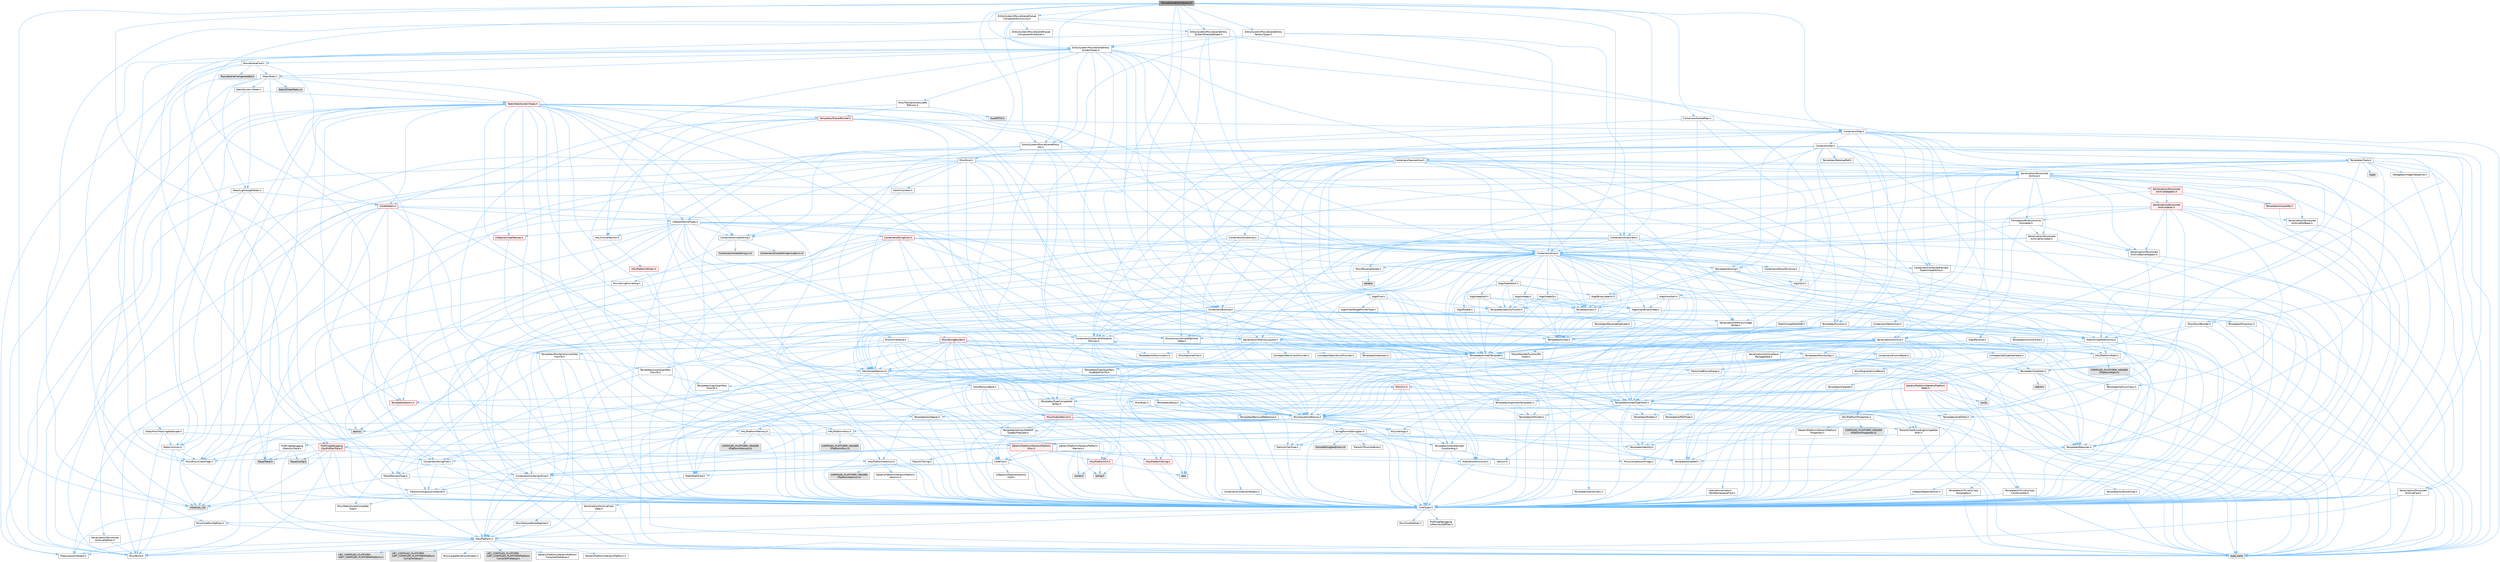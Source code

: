 digraph "MovieSceneEntityFactory.h"
{
 // INTERACTIVE_SVG=YES
 // LATEX_PDF_SIZE
  bgcolor="transparent";
  edge [fontname=Helvetica,fontsize=10,labelfontname=Helvetica,labelfontsize=10];
  node [fontname=Helvetica,fontsize=10,shape=box,height=0.2,width=0.4];
  Node1 [id="Node000001",label="MovieSceneEntityFactory.h",height=0.2,width=0.4,color="gray40", fillcolor="grey60", style="filled", fontcolor="black",tooltip=" "];
  Node1 -> Node2 [id="edge1_Node000001_Node000002",color="steelblue1",style="solid",tooltip=" "];
  Node2 [id="Node000002",label="Containers/Array.h",height=0.2,width=0.4,color="grey40", fillcolor="white", style="filled",URL="$df/dd0/Array_8h.html",tooltip=" "];
  Node2 -> Node3 [id="edge2_Node000002_Node000003",color="steelblue1",style="solid",tooltip=" "];
  Node3 [id="Node000003",label="CoreTypes.h",height=0.2,width=0.4,color="grey40", fillcolor="white", style="filled",URL="$dc/dec/CoreTypes_8h.html",tooltip=" "];
  Node3 -> Node4 [id="edge3_Node000003_Node000004",color="steelblue1",style="solid",tooltip=" "];
  Node4 [id="Node000004",label="HAL/Platform.h",height=0.2,width=0.4,color="grey40", fillcolor="white", style="filled",URL="$d9/dd0/Platform_8h.html",tooltip=" "];
  Node4 -> Node5 [id="edge4_Node000004_Node000005",color="steelblue1",style="solid",tooltip=" "];
  Node5 [id="Node000005",label="Misc/Build.h",height=0.2,width=0.4,color="grey40", fillcolor="white", style="filled",URL="$d3/dbb/Build_8h.html",tooltip=" "];
  Node4 -> Node6 [id="edge5_Node000004_Node000006",color="steelblue1",style="solid",tooltip=" "];
  Node6 [id="Node000006",label="Misc/LargeWorldCoordinates.h",height=0.2,width=0.4,color="grey40", fillcolor="white", style="filled",URL="$d2/dcb/LargeWorldCoordinates_8h.html",tooltip=" "];
  Node4 -> Node7 [id="edge6_Node000004_Node000007",color="steelblue1",style="solid",tooltip=" "];
  Node7 [id="Node000007",label="type_traits",height=0.2,width=0.4,color="grey60", fillcolor="#E0E0E0", style="filled",tooltip=" "];
  Node4 -> Node8 [id="edge7_Node000004_Node000008",color="steelblue1",style="solid",tooltip=" "];
  Node8 [id="Node000008",label="PreprocessorHelpers.h",height=0.2,width=0.4,color="grey40", fillcolor="white", style="filled",URL="$db/ddb/PreprocessorHelpers_8h.html",tooltip=" "];
  Node4 -> Node9 [id="edge8_Node000004_Node000009",color="steelblue1",style="solid",tooltip=" "];
  Node9 [id="Node000009",label="UBT_COMPILED_PLATFORM\l/UBT_COMPILED_PLATFORMPlatform\lCompilerPreSetup.h",height=0.2,width=0.4,color="grey60", fillcolor="#E0E0E0", style="filled",tooltip=" "];
  Node4 -> Node10 [id="edge9_Node000004_Node000010",color="steelblue1",style="solid",tooltip=" "];
  Node10 [id="Node000010",label="GenericPlatform/GenericPlatform\lCompilerPreSetup.h",height=0.2,width=0.4,color="grey40", fillcolor="white", style="filled",URL="$d9/dc8/GenericPlatformCompilerPreSetup_8h.html",tooltip=" "];
  Node4 -> Node11 [id="edge10_Node000004_Node000011",color="steelblue1",style="solid",tooltip=" "];
  Node11 [id="Node000011",label="GenericPlatform/GenericPlatform.h",height=0.2,width=0.4,color="grey40", fillcolor="white", style="filled",URL="$d6/d84/GenericPlatform_8h.html",tooltip=" "];
  Node4 -> Node12 [id="edge11_Node000004_Node000012",color="steelblue1",style="solid",tooltip=" "];
  Node12 [id="Node000012",label="UBT_COMPILED_PLATFORM\l/UBT_COMPILED_PLATFORMPlatform.h",height=0.2,width=0.4,color="grey60", fillcolor="#E0E0E0", style="filled",tooltip=" "];
  Node4 -> Node13 [id="edge12_Node000004_Node000013",color="steelblue1",style="solid",tooltip=" "];
  Node13 [id="Node000013",label="UBT_COMPILED_PLATFORM\l/UBT_COMPILED_PLATFORMPlatform\lCompilerSetup.h",height=0.2,width=0.4,color="grey60", fillcolor="#E0E0E0", style="filled",tooltip=" "];
  Node3 -> Node14 [id="edge13_Node000003_Node000014",color="steelblue1",style="solid",tooltip=" "];
  Node14 [id="Node000014",label="ProfilingDebugging\l/UMemoryDefines.h",height=0.2,width=0.4,color="grey40", fillcolor="white", style="filled",URL="$d2/da2/UMemoryDefines_8h.html",tooltip=" "];
  Node3 -> Node15 [id="edge14_Node000003_Node000015",color="steelblue1",style="solid",tooltip=" "];
  Node15 [id="Node000015",label="Misc/CoreMiscDefines.h",height=0.2,width=0.4,color="grey40", fillcolor="white", style="filled",URL="$da/d38/CoreMiscDefines_8h.html",tooltip=" "];
  Node15 -> Node4 [id="edge15_Node000015_Node000004",color="steelblue1",style="solid",tooltip=" "];
  Node15 -> Node8 [id="edge16_Node000015_Node000008",color="steelblue1",style="solid",tooltip=" "];
  Node3 -> Node16 [id="edge17_Node000003_Node000016",color="steelblue1",style="solid",tooltip=" "];
  Node16 [id="Node000016",label="Misc/CoreDefines.h",height=0.2,width=0.4,color="grey40", fillcolor="white", style="filled",URL="$d3/dd2/CoreDefines_8h.html",tooltip=" "];
  Node2 -> Node17 [id="edge18_Node000002_Node000017",color="steelblue1",style="solid",tooltip=" "];
  Node17 [id="Node000017",label="Misc/AssertionMacros.h",height=0.2,width=0.4,color="grey40", fillcolor="white", style="filled",URL="$d0/dfa/AssertionMacros_8h.html",tooltip=" "];
  Node17 -> Node3 [id="edge19_Node000017_Node000003",color="steelblue1",style="solid",tooltip=" "];
  Node17 -> Node4 [id="edge20_Node000017_Node000004",color="steelblue1",style="solid",tooltip=" "];
  Node17 -> Node18 [id="edge21_Node000017_Node000018",color="steelblue1",style="solid",tooltip=" "];
  Node18 [id="Node000018",label="HAL/PlatformMisc.h",height=0.2,width=0.4,color="grey40", fillcolor="white", style="filled",URL="$d0/df5/PlatformMisc_8h.html",tooltip=" "];
  Node18 -> Node3 [id="edge22_Node000018_Node000003",color="steelblue1",style="solid",tooltip=" "];
  Node18 -> Node19 [id="edge23_Node000018_Node000019",color="steelblue1",style="solid",tooltip=" "];
  Node19 [id="Node000019",label="GenericPlatform/GenericPlatform\lMisc.h",height=0.2,width=0.4,color="red", fillcolor="#FFF0F0", style="filled",URL="$db/d9a/GenericPlatformMisc_8h.html",tooltip=" "];
  Node19 -> Node20 [id="edge24_Node000019_Node000020",color="steelblue1",style="solid",tooltip=" "];
  Node20 [id="Node000020",label="Containers/StringFwd.h",height=0.2,width=0.4,color="grey40", fillcolor="white", style="filled",URL="$df/d37/StringFwd_8h.html",tooltip=" "];
  Node20 -> Node3 [id="edge25_Node000020_Node000003",color="steelblue1",style="solid",tooltip=" "];
  Node20 -> Node21 [id="edge26_Node000020_Node000021",color="steelblue1",style="solid",tooltip=" "];
  Node21 [id="Node000021",label="Traits/ElementType.h",height=0.2,width=0.4,color="grey40", fillcolor="white", style="filled",URL="$d5/d4f/ElementType_8h.html",tooltip=" "];
  Node21 -> Node4 [id="edge27_Node000021_Node000004",color="steelblue1",style="solid",tooltip=" "];
  Node21 -> Node22 [id="edge28_Node000021_Node000022",color="steelblue1",style="solid",tooltip=" "];
  Node22 [id="Node000022",label="initializer_list",height=0.2,width=0.4,color="grey60", fillcolor="#E0E0E0", style="filled",tooltip=" "];
  Node21 -> Node7 [id="edge29_Node000021_Node000007",color="steelblue1",style="solid",tooltip=" "];
  Node20 -> Node23 [id="edge30_Node000020_Node000023",color="steelblue1",style="solid",tooltip=" "];
  Node23 [id="Node000023",label="Traits/IsContiguousContainer.h",height=0.2,width=0.4,color="grey40", fillcolor="white", style="filled",URL="$d5/d3c/IsContiguousContainer_8h.html",tooltip=" "];
  Node23 -> Node3 [id="edge31_Node000023_Node000003",color="steelblue1",style="solid",tooltip=" "];
  Node23 -> Node24 [id="edge32_Node000023_Node000024",color="steelblue1",style="solid",tooltip=" "];
  Node24 [id="Node000024",label="Misc/StaticAssertComplete\lType.h",height=0.2,width=0.4,color="grey40", fillcolor="white", style="filled",URL="$d5/d4e/StaticAssertCompleteType_8h.html",tooltip=" "];
  Node23 -> Node22 [id="edge33_Node000023_Node000022",color="steelblue1",style="solid",tooltip=" "];
  Node19 -> Node25 [id="edge34_Node000019_Node000025",color="steelblue1",style="solid",tooltip=" "];
  Node25 [id="Node000025",label="CoreFwd.h",height=0.2,width=0.4,color="grey40", fillcolor="white", style="filled",URL="$d1/d1e/CoreFwd_8h.html",tooltip=" "];
  Node25 -> Node3 [id="edge35_Node000025_Node000003",color="steelblue1",style="solid",tooltip=" "];
  Node25 -> Node26 [id="edge36_Node000025_Node000026",color="steelblue1",style="solid",tooltip=" "];
  Node26 [id="Node000026",label="Containers/ContainersFwd.h",height=0.2,width=0.4,color="grey40", fillcolor="white", style="filled",URL="$d4/d0a/ContainersFwd_8h.html",tooltip=" "];
  Node26 -> Node4 [id="edge37_Node000026_Node000004",color="steelblue1",style="solid",tooltip=" "];
  Node26 -> Node3 [id="edge38_Node000026_Node000003",color="steelblue1",style="solid",tooltip=" "];
  Node26 -> Node23 [id="edge39_Node000026_Node000023",color="steelblue1",style="solid",tooltip=" "];
  Node25 -> Node27 [id="edge40_Node000025_Node000027",color="steelblue1",style="solid",tooltip=" "];
  Node27 [id="Node000027",label="Math/MathFwd.h",height=0.2,width=0.4,color="grey40", fillcolor="white", style="filled",URL="$d2/d10/MathFwd_8h.html",tooltip=" "];
  Node27 -> Node4 [id="edge41_Node000027_Node000004",color="steelblue1",style="solid",tooltip=" "];
  Node25 -> Node28 [id="edge42_Node000025_Node000028",color="steelblue1",style="solid",tooltip=" "];
  Node28 [id="Node000028",label="UObject/UObjectHierarchy\lFwd.h",height=0.2,width=0.4,color="grey40", fillcolor="white", style="filled",URL="$d3/d13/UObjectHierarchyFwd_8h.html",tooltip=" "];
  Node19 -> Node3 [id="edge43_Node000019_Node000003",color="steelblue1",style="solid",tooltip=" "];
  Node19 -> Node30 [id="edge44_Node000019_Node000030",color="steelblue1",style="solid",tooltip=" "];
  Node30 [id="Node000030",label="HAL/PlatformCrt.h",height=0.2,width=0.4,color="red", fillcolor="#FFF0F0", style="filled",URL="$d8/d75/PlatformCrt_8h.html",tooltip=" "];
  Node30 -> Node31 [id="edge45_Node000030_Node000031",color="steelblue1",style="solid",tooltip=" "];
  Node31 [id="Node000031",label="new",height=0.2,width=0.4,color="grey60", fillcolor="#E0E0E0", style="filled",tooltip=" "];
  Node30 -> Node32 [id="edge46_Node000030_Node000032",color="steelblue1",style="solid",tooltip=" "];
  Node32 [id="Node000032",label="wchar.h",height=0.2,width=0.4,color="grey60", fillcolor="#E0E0E0", style="filled",tooltip=" "];
  Node30 -> Node39 [id="edge47_Node000030_Node000039",color="steelblue1",style="solid",tooltip=" "];
  Node39 [id="Node000039",label="string.h",height=0.2,width=0.4,color="grey60", fillcolor="#E0E0E0", style="filled",tooltip=" "];
  Node19 -> Node40 [id="edge48_Node000019_Node000040",color="steelblue1",style="solid",tooltip=" "];
  Node40 [id="Node000040",label="Math/NumericLimits.h",height=0.2,width=0.4,color="grey40", fillcolor="white", style="filled",URL="$df/d1b/NumericLimits_8h.html",tooltip=" "];
  Node40 -> Node3 [id="edge49_Node000040_Node000003",color="steelblue1",style="solid",tooltip=" "];
  Node19 -> Node41 [id="edge50_Node000019_Node000041",color="steelblue1",style="solid",tooltip=" "];
  Node41 [id="Node000041",label="Misc/CompressionFlags.h",height=0.2,width=0.4,color="grey40", fillcolor="white", style="filled",URL="$d9/d76/CompressionFlags_8h.html",tooltip=" "];
  Node19 -> Node42 [id="edge51_Node000019_Node000042",color="steelblue1",style="solid",tooltip=" "];
  Node42 [id="Node000042",label="Misc/EnumClassFlags.h",height=0.2,width=0.4,color="grey40", fillcolor="white", style="filled",URL="$d8/de7/EnumClassFlags_8h.html",tooltip=" "];
  Node18 -> Node45 [id="edge52_Node000018_Node000045",color="steelblue1",style="solid",tooltip=" "];
  Node45 [id="Node000045",label="COMPILED_PLATFORM_HEADER\l(PlatformMisc.h)",height=0.2,width=0.4,color="grey60", fillcolor="#E0E0E0", style="filled",tooltip=" "];
  Node18 -> Node46 [id="edge53_Node000018_Node000046",color="steelblue1",style="solid",tooltip=" "];
  Node46 [id="Node000046",label="ProfilingDebugging\l/CpuProfilerTrace.h",height=0.2,width=0.4,color="red", fillcolor="#FFF0F0", style="filled",URL="$da/dcb/CpuProfilerTrace_8h.html",tooltip=" "];
  Node46 -> Node3 [id="edge54_Node000046_Node000003",color="steelblue1",style="solid",tooltip=" "];
  Node46 -> Node26 [id="edge55_Node000046_Node000026",color="steelblue1",style="solid",tooltip=" "];
  Node46 -> Node47 [id="edge56_Node000046_Node000047",color="steelblue1",style="solid",tooltip=" "];
  Node47 [id="Node000047",label="HAL/PlatformAtomics.h",height=0.2,width=0.4,color="grey40", fillcolor="white", style="filled",URL="$d3/d36/PlatformAtomics_8h.html",tooltip=" "];
  Node47 -> Node3 [id="edge57_Node000047_Node000003",color="steelblue1",style="solid",tooltip=" "];
  Node47 -> Node48 [id="edge58_Node000047_Node000048",color="steelblue1",style="solid",tooltip=" "];
  Node48 [id="Node000048",label="GenericPlatform/GenericPlatform\lAtomics.h",height=0.2,width=0.4,color="grey40", fillcolor="white", style="filled",URL="$da/d72/GenericPlatformAtomics_8h.html",tooltip=" "];
  Node48 -> Node3 [id="edge59_Node000048_Node000003",color="steelblue1",style="solid",tooltip=" "];
  Node47 -> Node49 [id="edge60_Node000047_Node000049",color="steelblue1",style="solid",tooltip=" "];
  Node49 [id="Node000049",label="COMPILED_PLATFORM_HEADER\l(PlatformAtomics.h)",height=0.2,width=0.4,color="grey60", fillcolor="#E0E0E0", style="filled",tooltip=" "];
  Node46 -> Node8 [id="edge61_Node000046_Node000008",color="steelblue1",style="solid",tooltip=" "];
  Node46 -> Node5 [id="edge62_Node000046_Node000005",color="steelblue1",style="solid",tooltip=" "];
  Node46 -> Node50 [id="edge63_Node000046_Node000050",color="steelblue1",style="solid",tooltip=" "];
  Node50 [id="Node000050",label="Trace/Config.h",height=0.2,width=0.4,color="grey60", fillcolor="#E0E0E0", style="filled",tooltip=" "];
  Node46 -> Node53 [id="edge64_Node000046_Node000053",color="steelblue1",style="solid",tooltip=" "];
  Node53 [id="Node000053",label="Trace/Trace.h",height=0.2,width=0.4,color="grey60", fillcolor="#E0E0E0", style="filled",tooltip=" "];
  Node17 -> Node8 [id="edge65_Node000017_Node000008",color="steelblue1",style="solid",tooltip=" "];
  Node17 -> Node54 [id="edge66_Node000017_Node000054",color="steelblue1",style="solid",tooltip=" "];
  Node54 [id="Node000054",label="Templates/EnableIf.h",height=0.2,width=0.4,color="grey40", fillcolor="white", style="filled",URL="$d7/d60/EnableIf_8h.html",tooltip=" "];
  Node54 -> Node3 [id="edge67_Node000054_Node000003",color="steelblue1",style="solid",tooltip=" "];
  Node17 -> Node55 [id="edge68_Node000017_Node000055",color="steelblue1",style="solid",tooltip=" "];
  Node55 [id="Node000055",label="Templates/IsArrayOrRefOf\lTypeByPredicate.h",height=0.2,width=0.4,color="grey40", fillcolor="white", style="filled",URL="$d6/da1/IsArrayOrRefOfTypeByPredicate_8h.html",tooltip=" "];
  Node55 -> Node3 [id="edge69_Node000055_Node000003",color="steelblue1",style="solid",tooltip=" "];
  Node17 -> Node56 [id="edge70_Node000017_Node000056",color="steelblue1",style="solid",tooltip=" "];
  Node56 [id="Node000056",label="Templates/IsValidVariadic\lFunctionArg.h",height=0.2,width=0.4,color="grey40", fillcolor="white", style="filled",URL="$d0/dc8/IsValidVariadicFunctionArg_8h.html",tooltip=" "];
  Node56 -> Node3 [id="edge71_Node000056_Node000003",color="steelblue1",style="solid",tooltip=" "];
  Node56 -> Node57 [id="edge72_Node000056_Node000057",color="steelblue1",style="solid",tooltip=" "];
  Node57 [id="Node000057",label="IsEnum.h",height=0.2,width=0.4,color="grey40", fillcolor="white", style="filled",URL="$d4/de5/IsEnum_8h.html",tooltip=" "];
  Node56 -> Node7 [id="edge73_Node000056_Node000007",color="steelblue1",style="solid",tooltip=" "];
  Node17 -> Node58 [id="edge74_Node000017_Node000058",color="steelblue1",style="solid",tooltip=" "];
  Node58 [id="Node000058",label="Traits/IsCharEncodingCompatible\lWith.h",height=0.2,width=0.4,color="grey40", fillcolor="white", style="filled",URL="$df/dd1/IsCharEncodingCompatibleWith_8h.html",tooltip=" "];
  Node58 -> Node7 [id="edge75_Node000058_Node000007",color="steelblue1",style="solid",tooltip=" "];
  Node58 -> Node59 [id="edge76_Node000058_Node000059",color="steelblue1",style="solid",tooltip=" "];
  Node59 [id="Node000059",label="Traits/IsCharType.h",height=0.2,width=0.4,color="grey40", fillcolor="white", style="filled",URL="$db/d51/IsCharType_8h.html",tooltip=" "];
  Node59 -> Node3 [id="edge77_Node000059_Node000003",color="steelblue1",style="solid",tooltip=" "];
  Node17 -> Node60 [id="edge78_Node000017_Node000060",color="steelblue1",style="solid",tooltip=" "];
  Node60 [id="Node000060",label="Misc/VarArgs.h",height=0.2,width=0.4,color="grey40", fillcolor="white", style="filled",URL="$d5/d6f/VarArgs_8h.html",tooltip=" "];
  Node60 -> Node3 [id="edge79_Node000060_Node000003",color="steelblue1",style="solid",tooltip=" "];
  Node17 -> Node61 [id="edge80_Node000017_Node000061",color="steelblue1",style="solid",tooltip=" "];
  Node61 [id="Node000061",label="String/FormatStringSan.h",height=0.2,width=0.4,color="grey40", fillcolor="white", style="filled",URL="$d3/d8b/FormatStringSan_8h.html",tooltip=" "];
  Node61 -> Node7 [id="edge81_Node000061_Node000007",color="steelblue1",style="solid",tooltip=" "];
  Node61 -> Node3 [id="edge82_Node000061_Node000003",color="steelblue1",style="solid",tooltip=" "];
  Node61 -> Node62 [id="edge83_Node000061_Node000062",color="steelblue1",style="solid",tooltip=" "];
  Node62 [id="Node000062",label="Templates/Requires.h",height=0.2,width=0.4,color="grey40", fillcolor="white", style="filled",URL="$dc/d96/Requires_8h.html",tooltip=" "];
  Node62 -> Node54 [id="edge84_Node000062_Node000054",color="steelblue1",style="solid",tooltip=" "];
  Node62 -> Node7 [id="edge85_Node000062_Node000007",color="steelblue1",style="solid",tooltip=" "];
  Node61 -> Node63 [id="edge86_Node000061_Node000063",color="steelblue1",style="solid",tooltip=" "];
  Node63 [id="Node000063",label="Templates/Identity.h",height=0.2,width=0.4,color="grey40", fillcolor="white", style="filled",URL="$d0/dd5/Identity_8h.html",tooltip=" "];
  Node61 -> Node56 [id="edge87_Node000061_Node000056",color="steelblue1",style="solid",tooltip=" "];
  Node61 -> Node59 [id="edge88_Node000061_Node000059",color="steelblue1",style="solid",tooltip=" "];
  Node61 -> Node64 [id="edge89_Node000061_Node000064",color="steelblue1",style="solid",tooltip=" "];
  Node64 [id="Node000064",label="Traits/IsTEnumAsByte.h",height=0.2,width=0.4,color="grey40", fillcolor="white", style="filled",URL="$d1/de6/IsTEnumAsByte_8h.html",tooltip=" "];
  Node61 -> Node65 [id="edge90_Node000061_Node000065",color="steelblue1",style="solid",tooltip=" "];
  Node65 [id="Node000065",label="Traits/IsTString.h",height=0.2,width=0.4,color="grey40", fillcolor="white", style="filled",URL="$d0/df8/IsTString_8h.html",tooltip=" "];
  Node65 -> Node26 [id="edge91_Node000065_Node000026",color="steelblue1",style="solid",tooltip=" "];
  Node61 -> Node26 [id="edge92_Node000061_Node000026",color="steelblue1",style="solid",tooltip=" "];
  Node61 -> Node66 [id="edge93_Node000061_Node000066",color="steelblue1",style="solid",tooltip=" "];
  Node66 [id="Node000066",label="FormatStringSanErrors.inl",height=0.2,width=0.4,color="grey60", fillcolor="#E0E0E0", style="filled",tooltip=" "];
  Node17 -> Node67 [id="edge94_Node000017_Node000067",color="steelblue1",style="solid",tooltip=" "];
  Node67 [id="Node000067",label="atomic",height=0.2,width=0.4,color="grey60", fillcolor="#E0E0E0", style="filled",tooltip=" "];
  Node2 -> Node68 [id="edge95_Node000002_Node000068",color="steelblue1",style="solid",tooltip=" "];
  Node68 [id="Node000068",label="Misc/IntrusiveUnsetOptional\lState.h",height=0.2,width=0.4,color="grey40", fillcolor="white", style="filled",URL="$d2/d0a/IntrusiveUnsetOptionalState_8h.html",tooltip=" "];
  Node68 -> Node69 [id="edge96_Node000068_Node000069",color="steelblue1",style="solid",tooltip=" "];
  Node69 [id="Node000069",label="Misc/OptionalFwd.h",height=0.2,width=0.4,color="grey40", fillcolor="white", style="filled",URL="$dc/d50/OptionalFwd_8h.html",tooltip=" "];
  Node2 -> Node70 [id="edge97_Node000002_Node000070",color="steelblue1",style="solid",tooltip=" "];
  Node70 [id="Node000070",label="Misc/ReverseIterate.h",height=0.2,width=0.4,color="grey40", fillcolor="white", style="filled",URL="$db/de3/ReverseIterate_8h.html",tooltip=" "];
  Node70 -> Node4 [id="edge98_Node000070_Node000004",color="steelblue1",style="solid",tooltip=" "];
  Node70 -> Node71 [id="edge99_Node000070_Node000071",color="steelblue1",style="solid",tooltip=" "];
  Node71 [id="Node000071",label="iterator",height=0.2,width=0.4,color="grey60", fillcolor="#E0E0E0", style="filled",tooltip=" "];
  Node2 -> Node72 [id="edge100_Node000002_Node000072",color="steelblue1",style="solid",tooltip=" "];
  Node72 [id="Node000072",label="HAL/UnrealMemory.h",height=0.2,width=0.4,color="grey40", fillcolor="white", style="filled",URL="$d9/d96/UnrealMemory_8h.html",tooltip=" "];
  Node72 -> Node3 [id="edge101_Node000072_Node000003",color="steelblue1",style="solid",tooltip=" "];
  Node72 -> Node73 [id="edge102_Node000072_Node000073",color="steelblue1",style="solid",tooltip=" "];
  Node73 [id="Node000073",label="GenericPlatform/GenericPlatform\lMemory.h",height=0.2,width=0.4,color="grey40", fillcolor="white", style="filled",URL="$dd/d22/GenericPlatformMemory_8h.html",tooltip=" "];
  Node73 -> Node25 [id="edge103_Node000073_Node000025",color="steelblue1",style="solid",tooltip=" "];
  Node73 -> Node3 [id="edge104_Node000073_Node000003",color="steelblue1",style="solid",tooltip=" "];
  Node73 -> Node74 [id="edge105_Node000073_Node000074",color="steelblue1",style="solid",tooltip=" "];
  Node74 [id="Node000074",label="HAL/PlatformString.h",height=0.2,width=0.4,color="red", fillcolor="#FFF0F0", style="filled",URL="$db/db5/PlatformString_8h.html",tooltip=" "];
  Node74 -> Node3 [id="edge106_Node000074_Node000003",color="steelblue1",style="solid",tooltip=" "];
  Node73 -> Node39 [id="edge107_Node000073_Node000039",color="steelblue1",style="solid",tooltip=" "];
  Node73 -> Node32 [id="edge108_Node000073_Node000032",color="steelblue1",style="solid",tooltip=" "];
  Node72 -> Node76 [id="edge109_Node000072_Node000076",color="steelblue1",style="solid",tooltip=" "];
  Node76 [id="Node000076",label="HAL/MemoryBase.h",height=0.2,width=0.4,color="grey40", fillcolor="white", style="filled",URL="$d6/d9f/MemoryBase_8h.html",tooltip=" "];
  Node76 -> Node3 [id="edge110_Node000076_Node000003",color="steelblue1",style="solid",tooltip=" "];
  Node76 -> Node47 [id="edge111_Node000076_Node000047",color="steelblue1",style="solid",tooltip=" "];
  Node76 -> Node30 [id="edge112_Node000076_Node000030",color="steelblue1",style="solid",tooltip=" "];
  Node76 -> Node77 [id="edge113_Node000076_Node000077",color="steelblue1",style="solid",tooltip=" "];
  Node77 [id="Node000077",label="Misc/Exec.h",height=0.2,width=0.4,color="grey40", fillcolor="white", style="filled",URL="$de/ddb/Exec_8h.html",tooltip=" "];
  Node77 -> Node3 [id="edge114_Node000077_Node000003",color="steelblue1",style="solid",tooltip=" "];
  Node77 -> Node17 [id="edge115_Node000077_Node000017",color="steelblue1",style="solid",tooltip=" "];
  Node76 -> Node78 [id="edge116_Node000076_Node000078",color="steelblue1",style="solid",tooltip=" "];
  Node78 [id="Node000078",label="Misc/OutputDevice.h",height=0.2,width=0.4,color="red", fillcolor="#FFF0F0", style="filled",URL="$d7/d32/OutputDevice_8h.html",tooltip=" "];
  Node78 -> Node25 [id="edge117_Node000078_Node000025",color="steelblue1",style="solid",tooltip=" "];
  Node78 -> Node3 [id="edge118_Node000078_Node000003",color="steelblue1",style="solid",tooltip=" "];
  Node78 -> Node60 [id="edge119_Node000078_Node000060",color="steelblue1",style="solid",tooltip=" "];
  Node78 -> Node55 [id="edge120_Node000078_Node000055",color="steelblue1",style="solid",tooltip=" "];
  Node78 -> Node56 [id="edge121_Node000078_Node000056",color="steelblue1",style="solid",tooltip=" "];
  Node78 -> Node58 [id="edge122_Node000078_Node000058",color="steelblue1",style="solid",tooltip=" "];
  Node76 -> Node80 [id="edge123_Node000076_Node000080",color="steelblue1",style="solid",tooltip=" "];
  Node80 [id="Node000080",label="Templates/Atomic.h",height=0.2,width=0.4,color="red", fillcolor="#FFF0F0", style="filled",URL="$d3/d91/Atomic_8h.html",tooltip=" "];
  Node80 -> Node83 [id="edge124_Node000080_Node000083",color="steelblue1",style="solid",tooltip=" "];
  Node83 [id="Node000083",label="Templates/IsIntegral.h",height=0.2,width=0.4,color="grey40", fillcolor="white", style="filled",URL="$da/d64/IsIntegral_8h.html",tooltip=" "];
  Node83 -> Node3 [id="edge125_Node000083_Node000003",color="steelblue1",style="solid",tooltip=" "];
  Node80 -> Node67 [id="edge126_Node000080_Node000067",color="steelblue1",style="solid",tooltip=" "];
  Node72 -> Node89 [id="edge127_Node000072_Node000089",color="steelblue1",style="solid",tooltip=" "];
  Node89 [id="Node000089",label="HAL/PlatformMemory.h",height=0.2,width=0.4,color="grey40", fillcolor="white", style="filled",URL="$de/d68/PlatformMemory_8h.html",tooltip=" "];
  Node89 -> Node3 [id="edge128_Node000089_Node000003",color="steelblue1",style="solid",tooltip=" "];
  Node89 -> Node73 [id="edge129_Node000089_Node000073",color="steelblue1",style="solid",tooltip=" "];
  Node89 -> Node90 [id="edge130_Node000089_Node000090",color="steelblue1",style="solid",tooltip=" "];
  Node90 [id="Node000090",label="COMPILED_PLATFORM_HEADER\l(PlatformMemory.h)",height=0.2,width=0.4,color="grey60", fillcolor="#E0E0E0", style="filled",tooltip=" "];
  Node72 -> Node91 [id="edge131_Node000072_Node000091",color="steelblue1",style="solid",tooltip=" "];
  Node91 [id="Node000091",label="ProfilingDebugging\l/MemoryTrace.h",height=0.2,width=0.4,color="grey40", fillcolor="white", style="filled",URL="$da/dd7/MemoryTrace_8h.html",tooltip=" "];
  Node91 -> Node4 [id="edge132_Node000091_Node000004",color="steelblue1",style="solid",tooltip=" "];
  Node91 -> Node42 [id="edge133_Node000091_Node000042",color="steelblue1",style="solid",tooltip=" "];
  Node91 -> Node50 [id="edge134_Node000091_Node000050",color="steelblue1",style="solid",tooltip=" "];
  Node91 -> Node53 [id="edge135_Node000091_Node000053",color="steelblue1",style="solid",tooltip=" "];
  Node72 -> Node92 [id="edge136_Node000072_Node000092",color="steelblue1",style="solid",tooltip=" "];
  Node92 [id="Node000092",label="Templates/IsPointer.h",height=0.2,width=0.4,color="grey40", fillcolor="white", style="filled",URL="$d7/d05/IsPointer_8h.html",tooltip=" "];
  Node92 -> Node3 [id="edge137_Node000092_Node000003",color="steelblue1",style="solid",tooltip=" "];
  Node2 -> Node93 [id="edge138_Node000002_Node000093",color="steelblue1",style="solid",tooltip=" "];
  Node93 [id="Node000093",label="Templates/UnrealTypeTraits.h",height=0.2,width=0.4,color="grey40", fillcolor="white", style="filled",URL="$d2/d2d/UnrealTypeTraits_8h.html",tooltip=" "];
  Node93 -> Node3 [id="edge139_Node000093_Node000003",color="steelblue1",style="solid",tooltip=" "];
  Node93 -> Node92 [id="edge140_Node000093_Node000092",color="steelblue1",style="solid",tooltip=" "];
  Node93 -> Node17 [id="edge141_Node000093_Node000017",color="steelblue1",style="solid",tooltip=" "];
  Node93 -> Node85 [id="edge142_Node000093_Node000085",color="steelblue1",style="solid",tooltip=" "];
  Node85 [id="Node000085",label="Templates/AndOrNot.h",height=0.2,width=0.4,color="grey40", fillcolor="white", style="filled",URL="$db/d0a/AndOrNot_8h.html",tooltip=" "];
  Node85 -> Node3 [id="edge143_Node000085_Node000003",color="steelblue1",style="solid",tooltip=" "];
  Node93 -> Node54 [id="edge144_Node000093_Node000054",color="steelblue1",style="solid",tooltip=" "];
  Node93 -> Node94 [id="edge145_Node000093_Node000094",color="steelblue1",style="solid",tooltip=" "];
  Node94 [id="Node000094",label="Templates/IsArithmetic.h",height=0.2,width=0.4,color="grey40", fillcolor="white", style="filled",URL="$d2/d5d/IsArithmetic_8h.html",tooltip=" "];
  Node94 -> Node3 [id="edge146_Node000094_Node000003",color="steelblue1",style="solid",tooltip=" "];
  Node93 -> Node57 [id="edge147_Node000093_Node000057",color="steelblue1",style="solid",tooltip=" "];
  Node93 -> Node95 [id="edge148_Node000093_Node000095",color="steelblue1",style="solid",tooltip=" "];
  Node95 [id="Node000095",label="Templates/Models.h",height=0.2,width=0.4,color="grey40", fillcolor="white", style="filled",URL="$d3/d0c/Models_8h.html",tooltip=" "];
  Node95 -> Node63 [id="edge149_Node000095_Node000063",color="steelblue1",style="solid",tooltip=" "];
  Node93 -> Node96 [id="edge150_Node000093_Node000096",color="steelblue1",style="solid",tooltip=" "];
  Node96 [id="Node000096",label="Templates/IsPODType.h",height=0.2,width=0.4,color="grey40", fillcolor="white", style="filled",URL="$d7/db1/IsPODType_8h.html",tooltip=" "];
  Node96 -> Node3 [id="edge151_Node000096_Node000003",color="steelblue1",style="solid",tooltip=" "];
  Node93 -> Node97 [id="edge152_Node000093_Node000097",color="steelblue1",style="solid",tooltip=" "];
  Node97 [id="Node000097",label="Templates/IsUECoreType.h",height=0.2,width=0.4,color="grey40", fillcolor="white", style="filled",URL="$d1/db8/IsUECoreType_8h.html",tooltip=" "];
  Node97 -> Node3 [id="edge153_Node000097_Node000003",color="steelblue1",style="solid",tooltip=" "];
  Node97 -> Node7 [id="edge154_Node000097_Node000007",color="steelblue1",style="solid",tooltip=" "];
  Node93 -> Node86 [id="edge155_Node000093_Node000086",color="steelblue1",style="solid",tooltip=" "];
  Node86 [id="Node000086",label="Templates/IsTriviallyCopy\lConstructible.h",height=0.2,width=0.4,color="grey40", fillcolor="white", style="filled",URL="$d3/d78/IsTriviallyCopyConstructible_8h.html",tooltip=" "];
  Node86 -> Node3 [id="edge156_Node000086_Node000003",color="steelblue1",style="solid",tooltip=" "];
  Node86 -> Node7 [id="edge157_Node000086_Node000007",color="steelblue1",style="solid",tooltip=" "];
  Node2 -> Node98 [id="edge158_Node000002_Node000098",color="steelblue1",style="solid",tooltip=" "];
  Node98 [id="Node000098",label="Templates/UnrealTemplate.h",height=0.2,width=0.4,color="grey40", fillcolor="white", style="filled",URL="$d4/d24/UnrealTemplate_8h.html",tooltip=" "];
  Node98 -> Node3 [id="edge159_Node000098_Node000003",color="steelblue1",style="solid",tooltip=" "];
  Node98 -> Node92 [id="edge160_Node000098_Node000092",color="steelblue1",style="solid",tooltip=" "];
  Node98 -> Node72 [id="edge161_Node000098_Node000072",color="steelblue1",style="solid",tooltip=" "];
  Node98 -> Node99 [id="edge162_Node000098_Node000099",color="steelblue1",style="solid",tooltip=" "];
  Node99 [id="Node000099",label="Templates/CopyQualifiers\lAndRefsFromTo.h",height=0.2,width=0.4,color="grey40", fillcolor="white", style="filled",URL="$d3/db3/CopyQualifiersAndRefsFromTo_8h.html",tooltip=" "];
  Node99 -> Node100 [id="edge163_Node000099_Node000100",color="steelblue1",style="solid",tooltip=" "];
  Node100 [id="Node000100",label="Templates/CopyQualifiers\lFromTo.h",height=0.2,width=0.4,color="grey40", fillcolor="white", style="filled",URL="$d5/db4/CopyQualifiersFromTo_8h.html",tooltip=" "];
  Node98 -> Node93 [id="edge164_Node000098_Node000093",color="steelblue1",style="solid",tooltip=" "];
  Node98 -> Node101 [id="edge165_Node000098_Node000101",color="steelblue1",style="solid",tooltip=" "];
  Node101 [id="Node000101",label="Templates/RemoveReference.h",height=0.2,width=0.4,color="grey40", fillcolor="white", style="filled",URL="$da/dbe/RemoveReference_8h.html",tooltip=" "];
  Node101 -> Node3 [id="edge166_Node000101_Node000003",color="steelblue1",style="solid",tooltip=" "];
  Node98 -> Node62 [id="edge167_Node000098_Node000062",color="steelblue1",style="solid",tooltip=" "];
  Node98 -> Node102 [id="edge168_Node000098_Node000102",color="steelblue1",style="solid",tooltip=" "];
  Node102 [id="Node000102",label="Templates/TypeCompatible\lBytes.h",height=0.2,width=0.4,color="grey40", fillcolor="white", style="filled",URL="$df/d0a/TypeCompatibleBytes_8h.html",tooltip=" "];
  Node102 -> Node3 [id="edge169_Node000102_Node000003",color="steelblue1",style="solid",tooltip=" "];
  Node102 -> Node39 [id="edge170_Node000102_Node000039",color="steelblue1",style="solid",tooltip=" "];
  Node102 -> Node31 [id="edge171_Node000102_Node000031",color="steelblue1",style="solid",tooltip=" "];
  Node102 -> Node7 [id="edge172_Node000102_Node000007",color="steelblue1",style="solid",tooltip=" "];
  Node98 -> Node63 [id="edge173_Node000098_Node000063",color="steelblue1",style="solid",tooltip=" "];
  Node98 -> Node23 [id="edge174_Node000098_Node000023",color="steelblue1",style="solid",tooltip=" "];
  Node98 -> Node103 [id="edge175_Node000098_Node000103",color="steelblue1",style="solid",tooltip=" "];
  Node103 [id="Node000103",label="Traits/UseBitwiseSwap.h",height=0.2,width=0.4,color="grey40", fillcolor="white", style="filled",URL="$db/df3/UseBitwiseSwap_8h.html",tooltip=" "];
  Node103 -> Node3 [id="edge176_Node000103_Node000003",color="steelblue1",style="solid",tooltip=" "];
  Node103 -> Node7 [id="edge177_Node000103_Node000007",color="steelblue1",style="solid",tooltip=" "];
  Node98 -> Node7 [id="edge178_Node000098_Node000007",color="steelblue1",style="solid",tooltip=" "];
  Node2 -> Node104 [id="edge179_Node000002_Node000104",color="steelblue1",style="solid",tooltip=" "];
  Node104 [id="Node000104",label="Containers/AllowShrinking.h",height=0.2,width=0.4,color="grey40", fillcolor="white", style="filled",URL="$d7/d1a/AllowShrinking_8h.html",tooltip=" "];
  Node104 -> Node3 [id="edge180_Node000104_Node000003",color="steelblue1",style="solid",tooltip=" "];
  Node2 -> Node105 [id="edge181_Node000002_Node000105",color="steelblue1",style="solid",tooltip=" "];
  Node105 [id="Node000105",label="Containers/ContainerAllocation\lPolicies.h",height=0.2,width=0.4,color="grey40", fillcolor="white", style="filled",URL="$d7/dff/ContainerAllocationPolicies_8h.html",tooltip=" "];
  Node105 -> Node3 [id="edge182_Node000105_Node000003",color="steelblue1",style="solid",tooltip=" "];
  Node105 -> Node106 [id="edge183_Node000105_Node000106",color="steelblue1",style="solid",tooltip=" "];
  Node106 [id="Node000106",label="Containers/ContainerHelpers.h",height=0.2,width=0.4,color="grey40", fillcolor="white", style="filled",URL="$d7/d33/ContainerHelpers_8h.html",tooltip=" "];
  Node106 -> Node3 [id="edge184_Node000106_Node000003",color="steelblue1",style="solid",tooltip=" "];
  Node105 -> Node105 [id="edge185_Node000105_Node000105",color="steelblue1",style="solid",tooltip=" "];
  Node105 -> Node107 [id="edge186_Node000105_Node000107",color="steelblue1",style="solid",tooltip=" "];
  Node107 [id="Node000107",label="HAL/PlatformMath.h",height=0.2,width=0.4,color="grey40", fillcolor="white", style="filled",URL="$dc/d53/PlatformMath_8h.html",tooltip=" "];
  Node107 -> Node3 [id="edge187_Node000107_Node000003",color="steelblue1",style="solid",tooltip=" "];
  Node107 -> Node108 [id="edge188_Node000107_Node000108",color="steelblue1",style="solid",tooltip=" "];
  Node108 [id="Node000108",label="GenericPlatform/GenericPlatform\lMath.h",height=0.2,width=0.4,color="red", fillcolor="#FFF0F0", style="filled",URL="$d5/d79/GenericPlatformMath_8h.html",tooltip=" "];
  Node108 -> Node3 [id="edge189_Node000108_Node000003",color="steelblue1",style="solid",tooltip=" "];
  Node108 -> Node26 [id="edge190_Node000108_Node000026",color="steelblue1",style="solid",tooltip=" "];
  Node108 -> Node30 [id="edge191_Node000108_Node000030",color="steelblue1",style="solid",tooltip=" "];
  Node108 -> Node85 [id="edge192_Node000108_Node000085",color="steelblue1",style="solid",tooltip=" "];
  Node108 -> Node109 [id="edge193_Node000108_Node000109",color="steelblue1",style="solid",tooltip=" "];
  Node109 [id="Node000109",label="Templates/Decay.h",height=0.2,width=0.4,color="grey40", fillcolor="white", style="filled",URL="$dd/d0f/Decay_8h.html",tooltip=" "];
  Node109 -> Node3 [id="edge194_Node000109_Node000003",color="steelblue1",style="solid",tooltip=" "];
  Node109 -> Node101 [id="edge195_Node000109_Node000101",color="steelblue1",style="solid",tooltip=" "];
  Node109 -> Node7 [id="edge196_Node000109_Node000007",color="steelblue1",style="solid",tooltip=" "];
  Node108 -> Node93 [id="edge197_Node000108_Node000093",color="steelblue1",style="solid",tooltip=" "];
  Node108 -> Node62 [id="edge198_Node000108_Node000062",color="steelblue1",style="solid",tooltip=" "];
  Node108 -> Node102 [id="edge199_Node000108_Node000102",color="steelblue1",style="solid",tooltip=" "];
  Node108 -> Node113 [id="edge200_Node000108_Node000113",color="steelblue1",style="solid",tooltip=" "];
  Node113 [id="Node000113",label="limits",height=0.2,width=0.4,color="grey60", fillcolor="#E0E0E0", style="filled",tooltip=" "];
  Node108 -> Node7 [id="edge201_Node000108_Node000007",color="steelblue1",style="solid",tooltip=" "];
  Node107 -> Node114 [id="edge202_Node000107_Node000114",color="steelblue1",style="solid",tooltip=" "];
  Node114 [id="Node000114",label="COMPILED_PLATFORM_HEADER\l(PlatformMath.h)",height=0.2,width=0.4,color="grey60", fillcolor="#E0E0E0", style="filled",tooltip=" "];
  Node105 -> Node72 [id="edge203_Node000105_Node000072",color="steelblue1",style="solid",tooltip=" "];
  Node105 -> Node40 [id="edge204_Node000105_Node000040",color="steelblue1",style="solid",tooltip=" "];
  Node105 -> Node17 [id="edge205_Node000105_Node000017",color="steelblue1",style="solid",tooltip=" "];
  Node105 -> Node115 [id="edge206_Node000105_Node000115",color="steelblue1",style="solid",tooltip=" "];
  Node115 [id="Node000115",label="Templates/IsPolymorphic.h",height=0.2,width=0.4,color="grey40", fillcolor="white", style="filled",URL="$dc/d20/IsPolymorphic_8h.html",tooltip=" "];
  Node105 -> Node116 [id="edge207_Node000105_Node000116",color="steelblue1",style="solid",tooltip=" "];
  Node116 [id="Node000116",label="Templates/MemoryOps.h",height=0.2,width=0.4,color="grey40", fillcolor="white", style="filled",URL="$db/dea/MemoryOps_8h.html",tooltip=" "];
  Node116 -> Node3 [id="edge208_Node000116_Node000003",color="steelblue1",style="solid",tooltip=" "];
  Node116 -> Node72 [id="edge209_Node000116_Node000072",color="steelblue1",style="solid",tooltip=" "];
  Node116 -> Node87 [id="edge210_Node000116_Node000087",color="steelblue1",style="solid",tooltip=" "];
  Node87 [id="Node000087",label="Templates/IsTriviallyCopy\lAssignable.h",height=0.2,width=0.4,color="grey40", fillcolor="white", style="filled",URL="$d2/df2/IsTriviallyCopyAssignable_8h.html",tooltip=" "];
  Node87 -> Node3 [id="edge211_Node000087_Node000003",color="steelblue1",style="solid",tooltip=" "];
  Node87 -> Node7 [id="edge212_Node000087_Node000007",color="steelblue1",style="solid",tooltip=" "];
  Node116 -> Node86 [id="edge213_Node000116_Node000086",color="steelblue1",style="solid",tooltip=" "];
  Node116 -> Node62 [id="edge214_Node000116_Node000062",color="steelblue1",style="solid",tooltip=" "];
  Node116 -> Node93 [id="edge215_Node000116_Node000093",color="steelblue1",style="solid",tooltip=" "];
  Node116 -> Node103 [id="edge216_Node000116_Node000103",color="steelblue1",style="solid",tooltip=" "];
  Node116 -> Node31 [id="edge217_Node000116_Node000031",color="steelblue1",style="solid",tooltip=" "];
  Node116 -> Node7 [id="edge218_Node000116_Node000007",color="steelblue1",style="solid",tooltip=" "];
  Node105 -> Node102 [id="edge219_Node000105_Node000102",color="steelblue1",style="solid",tooltip=" "];
  Node105 -> Node7 [id="edge220_Node000105_Node000007",color="steelblue1",style="solid",tooltip=" "];
  Node2 -> Node117 [id="edge221_Node000002_Node000117",color="steelblue1",style="solid",tooltip=" "];
  Node117 [id="Node000117",label="Containers/ContainerElement\lTypeCompatibility.h",height=0.2,width=0.4,color="grey40", fillcolor="white", style="filled",URL="$df/ddf/ContainerElementTypeCompatibility_8h.html",tooltip=" "];
  Node117 -> Node3 [id="edge222_Node000117_Node000003",color="steelblue1",style="solid",tooltip=" "];
  Node117 -> Node93 [id="edge223_Node000117_Node000093",color="steelblue1",style="solid",tooltip=" "];
  Node2 -> Node118 [id="edge224_Node000002_Node000118",color="steelblue1",style="solid",tooltip=" "];
  Node118 [id="Node000118",label="Serialization/Archive.h",height=0.2,width=0.4,color="grey40", fillcolor="white", style="filled",URL="$d7/d3b/Archive_8h.html",tooltip=" "];
  Node118 -> Node25 [id="edge225_Node000118_Node000025",color="steelblue1",style="solid",tooltip=" "];
  Node118 -> Node3 [id="edge226_Node000118_Node000003",color="steelblue1",style="solid",tooltip=" "];
  Node118 -> Node119 [id="edge227_Node000118_Node000119",color="steelblue1",style="solid",tooltip=" "];
  Node119 [id="Node000119",label="HAL/PlatformProperties.h",height=0.2,width=0.4,color="grey40", fillcolor="white", style="filled",URL="$d9/db0/PlatformProperties_8h.html",tooltip=" "];
  Node119 -> Node3 [id="edge228_Node000119_Node000003",color="steelblue1",style="solid",tooltip=" "];
  Node119 -> Node120 [id="edge229_Node000119_Node000120",color="steelblue1",style="solid",tooltip=" "];
  Node120 [id="Node000120",label="GenericPlatform/GenericPlatform\lProperties.h",height=0.2,width=0.4,color="grey40", fillcolor="white", style="filled",URL="$d2/dcd/GenericPlatformProperties_8h.html",tooltip=" "];
  Node120 -> Node3 [id="edge230_Node000120_Node000003",color="steelblue1",style="solid",tooltip=" "];
  Node120 -> Node19 [id="edge231_Node000120_Node000019",color="steelblue1",style="solid",tooltip=" "];
  Node119 -> Node121 [id="edge232_Node000119_Node000121",color="steelblue1",style="solid",tooltip=" "];
  Node121 [id="Node000121",label="COMPILED_PLATFORM_HEADER\l(PlatformProperties.h)",height=0.2,width=0.4,color="grey60", fillcolor="#E0E0E0", style="filled",tooltip=" "];
  Node118 -> Node122 [id="edge233_Node000118_Node000122",color="steelblue1",style="solid",tooltip=" "];
  Node122 [id="Node000122",label="Internationalization\l/TextNamespaceFwd.h",height=0.2,width=0.4,color="grey40", fillcolor="white", style="filled",URL="$d8/d97/TextNamespaceFwd_8h.html",tooltip=" "];
  Node122 -> Node3 [id="edge234_Node000122_Node000003",color="steelblue1",style="solid",tooltip=" "];
  Node118 -> Node27 [id="edge235_Node000118_Node000027",color="steelblue1",style="solid",tooltip=" "];
  Node118 -> Node17 [id="edge236_Node000118_Node000017",color="steelblue1",style="solid",tooltip=" "];
  Node118 -> Node5 [id="edge237_Node000118_Node000005",color="steelblue1",style="solid",tooltip=" "];
  Node118 -> Node41 [id="edge238_Node000118_Node000041",color="steelblue1",style="solid",tooltip=" "];
  Node118 -> Node123 [id="edge239_Node000118_Node000123",color="steelblue1",style="solid",tooltip=" "];
  Node123 [id="Node000123",label="Misc/EngineVersionBase.h",height=0.2,width=0.4,color="grey40", fillcolor="white", style="filled",URL="$d5/d2b/EngineVersionBase_8h.html",tooltip=" "];
  Node123 -> Node3 [id="edge240_Node000123_Node000003",color="steelblue1",style="solid",tooltip=" "];
  Node118 -> Node60 [id="edge241_Node000118_Node000060",color="steelblue1",style="solid",tooltip=" "];
  Node118 -> Node124 [id="edge242_Node000118_Node000124",color="steelblue1",style="solid",tooltip=" "];
  Node124 [id="Node000124",label="Serialization/ArchiveCook\lData.h",height=0.2,width=0.4,color="grey40", fillcolor="white", style="filled",URL="$dc/db6/ArchiveCookData_8h.html",tooltip=" "];
  Node124 -> Node4 [id="edge243_Node000124_Node000004",color="steelblue1",style="solid",tooltip=" "];
  Node118 -> Node125 [id="edge244_Node000118_Node000125",color="steelblue1",style="solid",tooltip=" "];
  Node125 [id="Node000125",label="Serialization/ArchiveSave\lPackageData.h",height=0.2,width=0.4,color="grey40", fillcolor="white", style="filled",URL="$d1/d37/ArchiveSavePackageData_8h.html",tooltip=" "];
  Node118 -> Node54 [id="edge245_Node000118_Node000054",color="steelblue1",style="solid",tooltip=" "];
  Node118 -> Node55 [id="edge246_Node000118_Node000055",color="steelblue1",style="solid",tooltip=" "];
  Node118 -> Node126 [id="edge247_Node000118_Node000126",color="steelblue1",style="solid",tooltip=" "];
  Node126 [id="Node000126",label="Templates/IsEnumClass.h",height=0.2,width=0.4,color="grey40", fillcolor="white", style="filled",URL="$d7/d15/IsEnumClass_8h.html",tooltip=" "];
  Node126 -> Node3 [id="edge248_Node000126_Node000003",color="steelblue1",style="solid",tooltip=" "];
  Node126 -> Node85 [id="edge249_Node000126_Node000085",color="steelblue1",style="solid",tooltip=" "];
  Node118 -> Node112 [id="edge250_Node000118_Node000112",color="steelblue1",style="solid",tooltip=" "];
  Node112 [id="Node000112",label="Templates/IsSigned.h",height=0.2,width=0.4,color="grey40", fillcolor="white", style="filled",URL="$d8/dd8/IsSigned_8h.html",tooltip=" "];
  Node112 -> Node3 [id="edge251_Node000112_Node000003",color="steelblue1",style="solid",tooltip=" "];
  Node118 -> Node56 [id="edge252_Node000118_Node000056",color="steelblue1",style="solid",tooltip=" "];
  Node118 -> Node98 [id="edge253_Node000118_Node000098",color="steelblue1",style="solid",tooltip=" "];
  Node118 -> Node58 [id="edge254_Node000118_Node000058",color="steelblue1",style="solid",tooltip=" "];
  Node118 -> Node127 [id="edge255_Node000118_Node000127",color="steelblue1",style="solid",tooltip=" "];
  Node127 [id="Node000127",label="UObject/ObjectVersion.h",height=0.2,width=0.4,color="grey40", fillcolor="white", style="filled",URL="$da/d63/ObjectVersion_8h.html",tooltip=" "];
  Node127 -> Node3 [id="edge256_Node000127_Node000003",color="steelblue1",style="solid",tooltip=" "];
  Node2 -> Node128 [id="edge257_Node000002_Node000128",color="steelblue1",style="solid",tooltip=" "];
  Node128 [id="Node000128",label="Serialization/MemoryImage\lWriter.h",height=0.2,width=0.4,color="grey40", fillcolor="white", style="filled",URL="$d0/d08/MemoryImageWriter_8h.html",tooltip=" "];
  Node128 -> Node3 [id="edge258_Node000128_Node000003",color="steelblue1",style="solid",tooltip=" "];
  Node128 -> Node129 [id="edge259_Node000128_Node000129",color="steelblue1",style="solid",tooltip=" "];
  Node129 [id="Node000129",label="Serialization/MemoryLayout.h",height=0.2,width=0.4,color="grey40", fillcolor="white", style="filled",URL="$d7/d66/MemoryLayout_8h.html",tooltip=" "];
  Node129 -> Node130 [id="edge260_Node000129_Node000130",color="steelblue1",style="solid",tooltip=" "];
  Node130 [id="Node000130",label="Concepts/StaticClassProvider.h",height=0.2,width=0.4,color="grey40", fillcolor="white", style="filled",URL="$dd/d83/StaticClassProvider_8h.html",tooltip=" "];
  Node129 -> Node131 [id="edge261_Node000129_Node000131",color="steelblue1",style="solid",tooltip=" "];
  Node131 [id="Node000131",label="Concepts/StaticStructProvider.h",height=0.2,width=0.4,color="grey40", fillcolor="white", style="filled",URL="$d5/d77/StaticStructProvider_8h.html",tooltip=" "];
  Node129 -> Node132 [id="edge262_Node000129_Node000132",color="steelblue1",style="solid",tooltip=" "];
  Node132 [id="Node000132",label="Containers/EnumAsByte.h",height=0.2,width=0.4,color="grey40", fillcolor="white", style="filled",URL="$d6/d9a/EnumAsByte_8h.html",tooltip=" "];
  Node132 -> Node3 [id="edge263_Node000132_Node000003",color="steelblue1",style="solid",tooltip=" "];
  Node132 -> Node96 [id="edge264_Node000132_Node000096",color="steelblue1",style="solid",tooltip=" "];
  Node132 -> Node133 [id="edge265_Node000132_Node000133",color="steelblue1",style="solid",tooltip=" "];
  Node133 [id="Node000133",label="Templates/TypeHash.h",height=0.2,width=0.4,color="grey40", fillcolor="white", style="filled",URL="$d1/d62/TypeHash_8h.html",tooltip=" "];
  Node133 -> Node3 [id="edge266_Node000133_Node000003",color="steelblue1",style="solid",tooltip=" "];
  Node133 -> Node62 [id="edge267_Node000133_Node000062",color="steelblue1",style="solid",tooltip=" "];
  Node133 -> Node134 [id="edge268_Node000133_Node000134",color="steelblue1",style="solid",tooltip=" "];
  Node134 [id="Node000134",label="Misc/Crc.h",height=0.2,width=0.4,color="red", fillcolor="#FFF0F0", style="filled",URL="$d4/dd2/Crc_8h.html",tooltip=" "];
  Node134 -> Node3 [id="edge269_Node000134_Node000003",color="steelblue1",style="solid",tooltip=" "];
  Node134 -> Node74 [id="edge270_Node000134_Node000074",color="steelblue1",style="solid",tooltip=" "];
  Node134 -> Node17 [id="edge271_Node000134_Node000017",color="steelblue1",style="solid",tooltip=" "];
  Node134 -> Node93 [id="edge272_Node000134_Node000093",color="steelblue1",style="solid",tooltip=" "];
  Node134 -> Node59 [id="edge273_Node000134_Node000059",color="steelblue1",style="solid",tooltip=" "];
  Node133 -> Node139 [id="edge274_Node000133_Node000139",color="steelblue1",style="solid",tooltip=" "];
  Node139 [id="Node000139",label="stdint.h",height=0.2,width=0.4,color="grey60", fillcolor="#E0E0E0", style="filled",tooltip=" "];
  Node133 -> Node7 [id="edge275_Node000133_Node000007",color="steelblue1",style="solid",tooltip=" "];
  Node129 -> Node20 [id="edge276_Node000129_Node000020",color="steelblue1",style="solid",tooltip=" "];
  Node129 -> Node72 [id="edge277_Node000129_Node000072",color="steelblue1",style="solid",tooltip=" "];
  Node129 -> Node140 [id="edge278_Node000129_Node000140",color="steelblue1",style="solid",tooltip=" "];
  Node140 [id="Node000140",label="Misc/DelayedAutoRegister.h",height=0.2,width=0.4,color="grey40", fillcolor="white", style="filled",URL="$d1/dda/DelayedAutoRegister_8h.html",tooltip=" "];
  Node140 -> Node4 [id="edge279_Node000140_Node000004",color="steelblue1",style="solid",tooltip=" "];
  Node129 -> Node54 [id="edge280_Node000129_Node000054",color="steelblue1",style="solid",tooltip=" "];
  Node129 -> Node141 [id="edge281_Node000129_Node000141",color="steelblue1",style="solid",tooltip=" "];
  Node141 [id="Node000141",label="Templates/IsAbstract.h",height=0.2,width=0.4,color="grey40", fillcolor="white", style="filled",URL="$d8/db7/IsAbstract_8h.html",tooltip=" "];
  Node129 -> Node115 [id="edge282_Node000129_Node000115",color="steelblue1",style="solid",tooltip=" "];
  Node129 -> Node95 [id="edge283_Node000129_Node000095",color="steelblue1",style="solid",tooltip=" "];
  Node129 -> Node98 [id="edge284_Node000129_Node000098",color="steelblue1",style="solid",tooltip=" "];
  Node2 -> Node142 [id="edge285_Node000002_Node000142",color="steelblue1",style="solid",tooltip=" "];
  Node142 [id="Node000142",label="Algo/Heapify.h",height=0.2,width=0.4,color="grey40", fillcolor="white", style="filled",URL="$d0/d2a/Heapify_8h.html",tooltip=" "];
  Node142 -> Node143 [id="edge286_Node000142_Node000143",color="steelblue1",style="solid",tooltip=" "];
  Node143 [id="Node000143",label="Algo/Impl/BinaryHeap.h",height=0.2,width=0.4,color="grey40", fillcolor="white", style="filled",URL="$d7/da3/Algo_2Impl_2BinaryHeap_8h.html",tooltip=" "];
  Node143 -> Node144 [id="edge287_Node000143_Node000144",color="steelblue1",style="solid",tooltip=" "];
  Node144 [id="Node000144",label="Templates/Invoke.h",height=0.2,width=0.4,color="grey40", fillcolor="white", style="filled",URL="$d7/deb/Invoke_8h.html",tooltip=" "];
  Node144 -> Node3 [id="edge288_Node000144_Node000003",color="steelblue1",style="solid",tooltip=" "];
  Node144 -> Node145 [id="edge289_Node000144_Node000145",color="steelblue1",style="solid",tooltip=" "];
  Node145 [id="Node000145",label="Traits/MemberFunctionPtr\lOuter.h",height=0.2,width=0.4,color="grey40", fillcolor="white", style="filled",URL="$db/da7/MemberFunctionPtrOuter_8h.html",tooltip=" "];
  Node144 -> Node98 [id="edge290_Node000144_Node000098",color="steelblue1",style="solid",tooltip=" "];
  Node144 -> Node7 [id="edge291_Node000144_Node000007",color="steelblue1",style="solid",tooltip=" "];
  Node143 -> Node146 [id="edge292_Node000143_Node000146",color="steelblue1",style="solid",tooltip=" "];
  Node146 [id="Node000146",label="Templates/Projection.h",height=0.2,width=0.4,color="grey40", fillcolor="white", style="filled",URL="$d7/df0/Projection_8h.html",tooltip=" "];
  Node146 -> Node7 [id="edge293_Node000146_Node000007",color="steelblue1",style="solid",tooltip=" "];
  Node143 -> Node147 [id="edge294_Node000143_Node000147",color="steelblue1",style="solid",tooltip=" "];
  Node147 [id="Node000147",label="Templates/ReversePredicate.h",height=0.2,width=0.4,color="grey40", fillcolor="white", style="filled",URL="$d8/d28/ReversePredicate_8h.html",tooltip=" "];
  Node147 -> Node144 [id="edge295_Node000147_Node000144",color="steelblue1",style="solid",tooltip=" "];
  Node147 -> Node98 [id="edge296_Node000147_Node000098",color="steelblue1",style="solid",tooltip=" "];
  Node143 -> Node7 [id="edge297_Node000143_Node000007",color="steelblue1",style="solid",tooltip=" "];
  Node142 -> Node148 [id="edge298_Node000142_Node000148",color="steelblue1",style="solid",tooltip=" "];
  Node148 [id="Node000148",label="Templates/IdentityFunctor.h",height=0.2,width=0.4,color="grey40", fillcolor="white", style="filled",URL="$d7/d2e/IdentityFunctor_8h.html",tooltip=" "];
  Node148 -> Node4 [id="edge299_Node000148_Node000004",color="steelblue1",style="solid",tooltip=" "];
  Node142 -> Node144 [id="edge300_Node000142_Node000144",color="steelblue1",style="solid",tooltip=" "];
  Node142 -> Node149 [id="edge301_Node000142_Node000149",color="steelblue1",style="solid",tooltip=" "];
  Node149 [id="Node000149",label="Templates/Less.h",height=0.2,width=0.4,color="grey40", fillcolor="white", style="filled",URL="$de/dc8/Less_8h.html",tooltip=" "];
  Node149 -> Node3 [id="edge302_Node000149_Node000003",color="steelblue1",style="solid",tooltip=" "];
  Node149 -> Node98 [id="edge303_Node000149_Node000098",color="steelblue1",style="solid",tooltip=" "];
  Node142 -> Node98 [id="edge304_Node000142_Node000098",color="steelblue1",style="solid",tooltip=" "];
  Node2 -> Node150 [id="edge305_Node000002_Node000150",color="steelblue1",style="solid",tooltip=" "];
  Node150 [id="Node000150",label="Algo/HeapSort.h",height=0.2,width=0.4,color="grey40", fillcolor="white", style="filled",URL="$d3/d92/HeapSort_8h.html",tooltip=" "];
  Node150 -> Node143 [id="edge306_Node000150_Node000143",color="steelblue1",style="solid",tooltip=" "];
  Node150 -> Node148 [id="edge307_Node000150_Node000148",color="steelblue1",style="solid",tooltip=" "];
  Node150 -> Node149 [id="edge308_Node000150_Node000149",color="steelblue1",style="solid",tooltip=" "];
  Node150 -> Node98 [id="edge309_Node000150_Node000098",color="steelblue1",style="solid",tooltip=" "];
  Node2 -> Node151 [id="edge310_Node000002_Node000151",color="steelblue1",style="solid",tooltip=" "];
  Node151 [id="Node000151",label="Algo/IsHeap.h",height=0.2,width=0.4,color="grey40", fillcolor="white", style="filled",URL="$de/d32/IsHeap_8h.html",tooltip=" "];
  Node151 -> Node143 [id="edge311_Node000151_Node000143",color="steelblue1",style="solid",tooltip=" "];
  Node151 -> Node148 [id="edge312_Node000151_Node000148",color="steelblue1",style="solid",tooltip=" "];
  Node151 -> Node144 [id="edge313_Node000151_Node000144",color="steelblue1",style="solid",tooltip=" "];
  Node151 -> Node149 [id="edge314_Node000151_Node000149",color="steelblue1",style="solid",tooltip=" "];
  Node151 -> Node98 [id="edge315_Node000151_Node000098",color="steelblue1",style="solid",tooltip=" "];
  Node2 -> Node143 [id="edge316_Node000002_Node000143",color="steelblue1",style="solid",tooltip=" "];
  Node2 -> Node152 [id="edge317_Node000002_Node000152",color="steelblue1",style="solid",tooltip=" "];
  Node152 [id="Node000152",label="Algo/StableSort.h",height=0.2,width=0.4,color="grey40", fillcolor="white", style="filled",URL="$d7/d3c/StableSort_8h.html",tooltip=" "];
  Node152 -> Node153 [id="edge318_Node000152_Node000153",color="steelblue1",style="solid",tooltip=" "];
  Node153 [id="Node000153",label="Algo/BinarySearch.h",height=0.2,width=0.4,color="grey40", fillcolor="white", style="filled",URL="$db/db4/BinarySearch_8h.html",tooltip=" "];
  Node153 -> Node148 [id="edge319_Node000153_Node000148",color="steelblue1",style="solid",tooltip=" "];
  Node153 -> Node144 [id="edge320_Node000153_Node000144",color="steelblue1",style="solid",tooltip=" "];
  Node153 -> Node149 [id="edge321_Node000153_Node000149",color="steelblue1",style="solid",tooltip=" "];
  Node152 -> Node154 [id="edge322_Node000152_Node000154",color="steelblue1",style="solid",tooltip=" "];
  Node154 [id="Node000154",label="Algo/Rotate.h",height=0.2,width=0.4,color="grey40", fillcolor="white", style="filled",URL="$dd/da7/Rotate_8h.html",tooltip=" "];
  Node154 -> Node98 [id="edge323_Node000154_Node000098",color="steelblue1",style="solid",tooltip=" "];
  Node152 -> Node148 [id="edge324_Node000152_Node000148",color="steelblue1",style="solid",tooltip=" "];
  Node152 -> Node144 [id="edge325_Node000152_Node000144",color="steelblue1",style="solid",tooltip=" "];
  Node152 -> Node149 [id="edge326_Node000152_Node000149",color="steelblue1",style="solid",tooltip=" "];
  Node152 -> Node98 [id="edge327_Node000152_Node000098",color="steelblue1",style="solid",tooltip=" "];
  Node2 -> Node155 [id="edge328_Node000002_Node000155",color="steelblue1",style="solid",tooltip=" "];
  Node155 [id="Node000155",label="Concepts/GetTypeHashable.h",height=0.2,width=0.4,color="grey40", fillcolor="white", style="filled",URL="$d3/da2/GetTypeHashable_8h.html",tooltip=" "];
  Node155 -> Node3 [id="edge329_Node000155_Node000003",color="steelblue1",style="solid",tooltip=" "];
  Node155 -> Node133 [id="edge330_Node000155_Node000133",color="steelblue1",style="solid",tooltip=" "];
  Node2 -> Node148 [id="edge331_Node000002_Node000148",color="steelblue1",style="solid",tooltip=" "];
  Node2 -> Node144 [id="edge332_Node000002_Node000144",color="steelblue1",style="solid",tooltip=" "];
  Node2 -> Node149 [id="edge333_Node000002_Node000149",color="steelblue1",style="solid",tooltip=" "];
  Node2 -> Node156 [id="edge334_Node000002_Node000156",color="steelblue1",style="solid",tooltip=" "];
  Node156 [id="Node000156",label="Templates/LosesQualifiers\lFromTo.h",height=0.2,width=0.4,color="grey40", fillcolor="white", style="filled",URL="$d2/db3/LosesQualifiersFromTo_8h.html",tooltip=" "];
  Node156 -> Node100 [id="edge335_Node000156_Node000100",color="steelblue1",style="solid",tooltip=" "];
  Node156 -> Node7 [id="edge336_Node000156_Node000007",color="steelblue1",style="solid",tooltip=" "];
  Node2 -> Node62 [id="edge337_Node000002_Node000062",color="steelblue1",style="solid",tooltip=" "];
  Node2 -> Node157 [id="edge338_Node000002_Node000157",color="steelblue1",style="solid",tooltip=" "];
  Node157 [id="Node000157",label="Templates/Sorting.h",height=0.2,width=0.4,color="grey40", fillcolor="white", style="filled",URL="$d3/d9e/Sorting_8h.html",tooltip=" "];
  Node157 -> Node3 [id="edge339_Node000157_Node000003",color="steelblue1",style="solid",tooltip=" "];
  Node157 -> Node153 [id="edge340_Node000157_Node000153",color="steelblue1",style="solid",tooltip=" "];
  Node157 -> Node158 [id="edge341_Node000157_Node000158",color="steelblue1",style="solid",tooltip=" "];
  Node158 [id="Node000158",label="Algo/Sort.h",height=0.2,width=0.4,color="grey40", fillcolor="white", style="filled",URL="$d1/d87/Sort_8h.html",tooltip=" "];
  Node158 -> Node159 [id="edge342_Node000158_Node000159",color="steelblue1",style="solid",tooltip=" "];
  Node159 [id="Node000159",label="Algo/IntroSort.h",height=0.2,width=0.4,color="grey40", fillcolor="white", style="filled",URL="$d3/db3/IntroSort_8h.html",tooltip=" "];
  Node159 -> Node143 [id="edge343_Node000159_Node000143",color="steelblue1",style="solid",tooltip=" "];
  Node159 -> Node160 [id="edge344_Node000159_Node000160",color="steelblue1",style="solid",tooltip=" "];
  Node160 [id="Node000160",label="Math/UnrealMathUtility.h",height=0.2,width=0.4,color="grey40", fillcolor="white", style="filled",URL="$db/db8/UnrealMathUtility_8h.html",tooltip=" "];
  Node160 -> Node3 [id="edge345_Node000160_Node000003",color="steelblue1",style="solid",tooltip=" "];
  Node160 -> Node17 [id="edge346_Node000160_Node000017",color="steelblue1",style="solid",tooltip=" "];
  Node160 -> Node107 [id="edge347_Node000160_Node000107",color="steelblue1",style="solid",tooltip=" "];
  Node160 -> Node27 [id="edge348_Node000160_Node000027",color="steelblue1",style="solid",tooltip=" "];
  Node160 -> Node63 [id="edge349_Node000160_Node000063",color="steelblue1",style="solid",tooltip=" "];
  Node160 -> Node62 [id="edge350_Node000160_Node000062",color="steelblue1",style="solid",tooltip=" "];
  Node159 -> Node148 [id="edge351_Node000159_Node000148",color="steelblue1",style="solid",tooltip=" "];
  Node159 -> Node144 [id="edge352_Node000159_Node000144",color="steelblue1",style="solid",tooltip=" "];
  Node159 -> Node146 [id="edge353_Node000159_Node000146",color="steelblue1",style="solid",tooltip=" "];
  Node159 -> Node149 [id="edge354_Node000159_Node000149",color="steelblue1",style="solid",tooltip=" "];
  Node159 -> Node98 [id="edge355_Node000159_Node000098",color="steelblue1",style="solid",tooltip=" "];
  Node157 -> Node107 [id="edge356_Node000157_Node000107",color="steelblue1",style="solid",tooltip=" "];
  Node157 -> Node149 [id="edge357_Node000157_Node000149",color="steelblue1",style="solid",tooltip=" "];
  Node2 -> Node161 [id="edge358_Node000002_Node000161",color="steelblue1",style="solid",tooltip=" "];
  Node161 [id="Node000161",label="Templates/AlignmentTemplates.h",height=0.2,width=0.4,color="grey40", fillcolor="white", style="filled",URL="$dd/d32/AlignmentTemplates_8h.html",tooltip=" "];
  Node161 -> Node3 [id="edge359_Node000161_Node000003",color="steelblue1",style="solid",tooltip=" "];
  Node161 -> Node83 [id="edge360_Node000161_Node000083",color="steelblue1",style="solid",tooltip=" "];
  Node161 -> Node92 [id="edge361_Node000161_Node000092",color="steelblue1",style="solid",tooltip=" "];
  Node2 -> Node21 [id="edge362_Node000002_Node000021",color="steelblue1",style="solid",tooltip=" "];
  Node2 -> Node113 [id="edge363_Node000002_Node000113",color="steelblue1",style="solid",tooltip=" "];
  Node2 -> Node7 [id="edge364_Node000002_Node000007",color="steelblue1",style="solid",tooltip=" "];
  Node1 -> Node162 [id="edge365_Node000001_Node000162",color="steelblue1",style="solid",tooltip=" "];
  Node162 [id="Node000162",label="Containers/ArrayView.h",height=0.2,width=0.4,color="grey40", fillcolor="white", style="filled",URL="$d7/df4/ArrayView_8h.html",tooltip=" "];
  Node162 -> Node3 [id="edge366_Node000162_Node000003",color="steelblue1",style="solid",tooltip=" "];
  Node162 -> Node26 [id="edge367_Node000162_Node000026",color="steelblue1",style="solid",tooltip=" "];
  Node162 -> Node17 [id="edge368_Node000162_Node000017",color="steelblue1",style="solid",tooltip=" "];
  Node162 -> Node70 [id="edge369_Node000162_Node000070",color="steelblue1",style="solid",tooltip=" "];
  Node162 -> Node68 [id="edge370_Node000162_Node000068",color="steelblue1",style="solid",tooltip=" "];
  Node162 -> Node144 [id="edge371_Node000162_Node000144",color="steelblue1",style="solid",tooltip=" "];
  Node162 -> Node93 [id="edge372_Node000162_Node000093",color="steelblue1",style="solid",tooltip=" "];
  Node162 -> Node21 [id="edge373_Node000162_Node000021",color="steelblue1",style="solid",tooltip=" "];
  Node162 -> Node2 [id="edge374_Node000162_Node000002",color="steelblue1",style="solid",tooltip=" "];
  Node162 -> Node160 [id="edge375_Node000162_Node000160",color="steelblue1",style="solid",tooltip=" "];
  Node162 -> Node7 [id="edge376_Node000162_Node000007",color="steelblue1",style="solid",tooltip=" "];
  Node1 -> Node163 [id="edge377_Node000001_Node000163",color="steelblue1",style="solid",tooltip=" "];
  Node163 [id="Node000163",label="Containers/BitArray.h",height=0.2,width=0.4,color="grey40", fillcolor="white", style="filled",URL="$d1/de4/BitArray_8h.html",tooltip=" "];
  Node163 -> Node105 [id="edge378_Node000163_Node000105",color="steelblue1",style="solid",tooltip=" "];
  Node163 -> Node3 [id="edge379_Node000163_Node000003",color="steelblue1",style="solid",tooltip=" "];
  Node163 -> Node47 [id="edge380_Node000163_Node000047",color="steelblue1",style="solid",tooltip=" "];
  Node163 -> Node72 [id="edge381_Node000163_Node000072",color="steelblue1",style="solid",tooltip=" "];
  Node163 -> Node160 [id="edge382_Node000163_Node000160",color="steelblue1",style="solid",tooltip=" "];
  Node163 -> Node17 [id="edge383_Node000163_Node000017",color="steelblue1",style="solid",tooltip=" "];
  Node163 -> Node42 [id="edge384_Node000163_Node000042",color="steelblue1",style="solid",tooltip=" "];
  Node163 -> Node118 [id="edge385_Node000163_Node000118",color="steelblue1",style="solid",tooltip=" "];
  Node163 -> Node128 [id="edge386_Node000163_Node000128",color="steelblue1",style="solid",tooltip=" "];
  Node163 -> Node129 [id="edge387_Node000163_Node000129",color="steelblue1",style="solid",tooltip=" "];
  Node163 -> Node54 [id="edge388_Node000163_Node000054",color="steelblue1",style="solid",tooltip=" "];
  Node163 -> Node144 [id="edge389_Node000163_Node000144",color="steelblue1",style="solid",tooltip=" "];
  Node163 -> Node98 [id="edge390_Node000163_Node000098",color="steelblue1",style="solid",tooltip=" "];
  Node163 -> Node93 [id="edge391_Node000163_Node000093",color="steelblue1",style="solid",tooltip=" "];
  Node1 -> Node164 [id="edge392_Node000001_Node000164",color="steelblue1",style="solid",tooltip=" "];
  Node164 [id="Node000164",label="Containers/Map.h",height=0.2,width=0.4,color="grey40", fillcolor="white", style="filled",URL="$df/d79/Map_8h.html",tooltip=" "];
  Node164 -> Node3 [id="edge393_Node000164_Node000003",color="steelblue1",style="solid",tooltip=" "];
  Node164 -> Node165 [id="edge394_Node000164_Node000165",color="steelblue1",style="solid",tooltip=" "];
  Node165 [id="Node000165",label="Algo/Reverse.h",height=0.2,width=0.4,color="grey40", fillcolor="white", style="filled",URL="$d5/d93/Reverse_8h.html",tooltip=" "];
  Node165 -> Node3 [id="edge395_Node000165_Node000003",color="steelblue1",style="solid",tooltip=" "];
  Node165 -> Node98 [id="edge396_Node000165_Node000098",color="steelblue1",style="solid",tooltip=" "];
  Node164 -> Node117 [id="edge397_Node000164_Node000117",color="steelblue1",style="solid",tooltip=" "];
  Node164 -> Node166 [id="edge398_Node000164_Node000166",color="steelblue1",style="solid",tooltip=" "];
  Node166 [id="Node000166",label="Containers/Set.h",height=0.2,width=0.4,color="grey40", fillcolor="white", style="filled",URL="$d4/d45/Set_8h.html",tooltip=" "];
  Node166 -> Node105 [id="edge399_Node000166_Node000105",color="steelblue1",style="solid",tooltip=" "];
  Node166 -> Node117 [id="edge400_Node000166_Node000117",color="steelblue1",style="solid",tooltip=" "];
  Node166 -> Node167 [id="edge401_Node000166_Node000167",color="steelblue1",style="solid",tooltip=" "];
  Node167 [id="Node000167",label="Containers/SetUtilities.h",height=0.2,width=0.4,color="grey40", fillcolor="white", style="filled",URL="$dc/de5/SetUtilities_8h.html",tooltip=" "];
  Node167 -> Node3 [id="edge402_Node000167_Node000003",color="steelblue1",style="solid",tooltip=" "];
  Node167 -> Node129 [id="edge403_Node000167_Node000129",color="steelblue1",style="solid",tooltip=" "];
  Node167 -> Node116 [id="edge404_Node000167_Node000116",color="steelblue1",style="solid",tooltip=" "];
  Node167 -> Node93 [id="edge405_Node000167_Node000093",color="steelblue1",style="solid",tooltip=" "];
  Node166 -> Node168 [id="edge406_Node000166_Node000168",color="steelblue1",style="solid",tooltip=" "];
  Node168 [id="Node000168",label="Containers/SparseArray.h",height=0.2,width=0.4,color="grey40", fillcolor="white", style="filled",URL="$d5/dbf/SparseArray_8h.html",tooltip=" "];
  Node168 -> Node3 [id="edge407_Node000168_Node000003",color="steelblue1",style="solid",tooltip=" "];
  Node168 -> Node17 [id="edge408_Node000168_Node000017",color="steelblue1",style="solid",tooltip=" "];
  Node168 -> Node72 [id="edge409_Node000168_Node000072",color="steelblue1",style="solid",tooltip=" "];
  Node168 -> Node93 [id="edge410_Node000168_Node000093",color="steelblue1",style="solid",tooltip=" "];
  Node168 -> Node98 [id="edge411_Node000168_Node000098",color="steelblue1",style="solid",tooltip=" "];
  Node168 -> Node105 [id="edge412_Node000168_Node000105",color="steelblue1",style="solid",tooltip=" "];
  Node168 -> Node149 [id="edge413_Node000168_Node000149",color="steelblue1",style="solid",tooltip=" "];
  Node168 -> Node2 [id="edge414_Node000168_Node000002",color="steelblue1",style="solid",tooltip=" "];
  Node168 -> Node160 [id="edge415_Node000168_Node000160",color="steelblue1",style="solid",tooltip=" "];
  Node168 -> Node169 [id="edge416_Node000168_Node000169",color="steelblue1",style="solid",tooltip=" "];
  Node169 [id="Node000169",label="Containers/ScriptArray.h",height=0.2,width=0.4,color="grey40", fillcolor="white", style="filled",URL="$dc/daf/ScriptArray_8h.html",tooltip=" "];
  Node169 -> Node3 [id="edge417_Node000169_Node000003",color="steelblue1",style="solid",tooltip=" "];
  Node169 -> Node17 [id="edge418_Node000169_Node000017",color="steelblue1",style="solid",tooltip=" "];
  Node169 -> Node72 [id="edge419_Node000169_Node000072",color="steelblue1",style="solid",tooltip=" "];
  Node169 -> Node104 [id="edge420_Node000169_Node000104",color="steelblue1",style="solid",tooltip=" "];
  Node169 -> Node105 [id="edge421_Node000169_Node000105",color="steelblue1",style="solid",tooltip=" "];
  Node169 -> Node2 [id="edge422_Node000169_Node000002",color="steelblue1",style="solid",tooltip=" "];
  Node169 -> Node22 [id="edge423_Node000169_Node000022",color="steelblue1",style="solid",tooltip=" "];
  Node168 -> Node163 [id="edge424_Node000168_Node000163",color="steelblue1",style="solid",tooltip=" "];
  Node168 -> Node170 [id="edge425_Node000168_Node000170",color="steelblue1",style="solid",tooltip=" "];
  Node170 [id="Node000170",label="Serialization/Structured\lArchive.h",height=0.2,width=0.4,color="grey40", fillcolor="white", style="filled",URL="$d9/d1e/StructuredArchive_8h.html",tooltip=" "];
  Node170 -> Node2 [id="edge426_Node000170_Node000002",color="steelblue1",style="solid",tooltip=" "];
  Node170 -> Node105 [id="edge427_Node000170_Node000105",color="steelblue1",style="solid",tooltip=" "];
  Node170 -> Node3 [id="edge428_Node000170_Node000003",color="steelblue1",style="solid",tooltip=" "];
  Node170 -> Node171 [id="edge429_Node000170_Node000171",color="steelblue1",style="solid",tooltip=" "];
  Node171 [id="Node000171",label="Formatters/BinaryArchive\lFormatter.h",height=0.2,width=0.4,color="grey40", fillcolor="white", style="filled",URL="$d2/d01/BinaryArchiveFormatter_8h.html",tooltip=" "];
  Node171 -> Node2 [id="edge430_Node000171_Node000002",color="steelblue1",style="solid",tooltip=" "];
  Node171 -> Node4 [id="edge431_Node000171_Node000004",color="steelblue1",style="solid",tooltip=" "];
  Node171 -> Node118 [id="edge432_Node000171_Node000118",color="steelblue1",style="solid",tooltip=" "];
  Node171 -> Node172 [id="edge433_Node000171_Node000172",color="steelblue1",style="solid",tooltip=" "];
  Node172 [id="Node000172",label="Serialization/Structured\lArchiveFormatter.h",height=0.2,width=0.4,color="grey40", fillcolor="white", style="filled",URL="$db/dfe/StructuredArchiveFormatter_8h.html",tooltip=" "];
  Node172 -> Node2 [id="edge434_Node000172_Node000002",color="steelblue1",style="solid",tooltip=" "];
  Node172 -> Node25 [id="edge435_Node000172_Node000025",color="steelblue1",style="solid",tooltip=" "];
  Node172 -> Node3 [id="edge436_Node000172_Node000003",color="steelblue1",style="solid",tooltip=" "];
  Node172 -> Node173 [id="edge437_Node000172_Node000173",color="steelblue1",style="solid",tooltip=" "];
  Node173 [id="Node000173",label="Serialization/Structured\lArchiveNameHelpers.h",height=0.2,width=0.4,color="grey40", fillcolor="white", style="filled",URL="$d0/d7b/StructuredArchiveNameHelpers_8h.html",tooltip=" "];
  Node173 -> Node3 [id="edge438_Node000173_Node000003",color="steelblue1",style="solid",tooltip=" "];
  Node173 -> Node63 [id="edge439_Node000173_Node000063",color="steelblue1",style="solid",tooltip=" "];
  Node171 -> Node173 [id="edge440_Node000171_Node000173",color="steelblue1",style="solid",tooltip=" "];
  Node170 -> Node5 [id="edge441_Node000170_Node000005",color="steelblue1",style="solid",tooltip=" "];
  Node170 -> Node118 [id="edge442_Node000170_Node000118",color="steelblue1",style="solid",tooltip=" "];
  Node170 -> Node174 [id="edge443_Node000170_Node000174",color="steelblue1",style="solid",tooltip=" "];
  Node174 [id="Node000174",label="Serialization/Structured\lArchiveAdapters.h",height=0.2,width=0.4,color="red", fillcolor="#FFF0F0", style="filled",URL="$d3/de1/StructuredArchiveAdapters_8h.html",tooltip=" "];
  Node174 -> Node3 [id="edge444_Node000174_Node000003",color="steelblue1",style="solid",tooltip=" "];
  Node174 -> Node95 [id="edge445_Node000174_Node000095",color="steelblue1",style="solid",tooltip=" "];
  Node174 -> Node177 [id="edge446_Node000174_Node000177",color="steelblue1",style="solid",tooltip=" "];
  Node177 [id="Node000177",label="Serialization/Structured\lArchiveSlots.h",height=0.2,width=0.4,color="red", fillcolor="#FFF0F0", style="filled",URL="$d2/d87/StructuredArchiveSlots_8h.html",tooltip=" "];
  Node177 -> Node2 [id="edge447_Node000177_Node000002",color="steelblue1",style="solid",tooltip=" "];
  Node177 -> Node3 [id="edge448_Node000177_Node000003",color="steelblue1",style="solid",tooltip=" "];
  Node177 -> Node171 [id="edge449_Node000177_Node000171",color="steelblue1",style="solid",tooltip=" "];
  Node177 -> Node5 [id="edge450_Node000177_Node000005",color="steelblue1",style="solid",tooltip=" "];
  Node177 -> Node118 [id="edge451_Node000177_Node000118",color="steelblue1",style="solid",tooltip=" "];
  Node177 -> Node179 [id="edge452_Node000177_Node000179",color="steelblue1",style="solid",tooltip=" "];
  Node179 [id="Node000179",label="Serialization/Structured\lArchiveFwd.h",height=0.2,width=0.4,color="grey40", fillcolor="white", style="filled",URL="$d2/df9/StructuredArchiveFwd_8h.html",tooltip=" "];
  Node179 -> Node3 [id="edge453_Node000179_Node000003",color="steelblue1",style="solid",tooltip=" "];
  Node179 -> Node5 [id="edge454_Node000179_Node000005",color="steelblue1",style="solid",tooltip=" "];
  Node179 -> Node7 [id="edge455_Node000179_Node000007",color="steelblue1",style="solid",tooltip=" "];
  Node177 -> Node173 [id="edge456_Node000177_Node000173",color="steelblue1",style="solid",tooltip=" "];
  Node177 -> Node180 [id="edge457_Node000177_Node000180",color="steelblue1",style="solid",tooltip=" "];
  Node180 [id="Node000180",label="Serialization/Structured\lArchiveSlotBase.h",height=0.2,width=0.4,color="grey40", fillcolor="white", style="filled",URL="$d9/d9a/StructuredArchiveSlotBase_8h.html",tooltip=" "];
  Node180 -> Node3 [id="edge458_Node000180_Node000003",color="steelblue1",style="solid",tooltip=" "];
  Node177 -> Node54 [id="edge459_Node000177_Node000054",color="steelblue1",style="solid",tooltip=" "];
  Node177 -> Node126 [id="edge460_Node000177_Node000126",color="steelblue1",style="solid",tooltip=" "];
  Node174 -> Node181 [id="edge461_Node000174_Node000181",color="steelblue1",style="solid",tooltip=" "];
  Node181 [id="Node000181",label="Templates/UniqueObj.h",height=0.2,width=0.4,color="red", fillcolor="#FFF0F0", style="filled",URL="$da/d95/UniqueObj_8h.html",tooltip=" "];
  Node181 -> Node3 [id="edge462_Node000181_Node000003",color="steelblue1",style="solid",tooltip=" "];
  Node170 -> Node185 [id="edge463_Node000170_Node000185",color="steelblue1",style="solid",tooltip=" "];
  Node185 [id="Node000185",label="Serialization/Structured\lArchiveDefines.h",height=0.2,width=0.4,color="grey40", fillcolor="white", style="filled",URL="$d3/d61/StructuredArchiveDefines_8h.html",tooltip=" "];
  Node185 -> Node5 [id="edge464_Node000185_Node000005",color="steelblue1",style="solid",tooltip=" "];
  Node170 -> Node172 [id="edge465_Node000170_Node000172",color="steelblue1",style="solid",tooltip=" "];
  Node170 -> Node179 [id="edge466_Node000170_Node000179",color="steelblue1",style="solid",tooltip=" "];
  Node170 -> Node173 [id="edge467_Node000170_Node000173",color="steelblue1",style="solid",tooltip=" "];
  Node170 -> Node180 [id="edge468_Node000170_Node000180",color="steelblue1",style="solid",tooltip=" "];
  Node170 -> Node177 [id="edge469_Node000170_Node000177",color="steelblue1",style="solid",tooltip=" "];
  Node170 -> Node181 [id="edge470_Node000170_Node000181",color="steelblue1",style="solid",tooltip=" "];
  Node168 -> Node128 [id="edge471_Node000168_Node000128",color="steelblue1",style="solid",tooltip=" "];
  Node168 -> Node186 [id="edge472_Node000168_Node000186",color="steelblue1",style="solid",tooltip=" "];
  Node186 [id="Node000186",label="Containers/UnrealString.h",height=0.2,width=0.4,color="grey40", fillcolor="white", style="filled",URL="$d5/dba/UnrealString_8h.html",tooltip=" "];
  Node186 -> Node187 [id="edge473_Node000186_Node000187",color="steelblue1",style="solid",tooltip=" "];
  Node187 [id="Node000187",label="Containers/UnrealStringIncludes.h.inl",height=0.2,width=0.4,color="grey60", fillcolor="#E0E0E0", style="filled",tooltip=" "];
  Node186 -> Node188 [id="edge474_Node000186_Node000188",color="steelblue1",style="solid",tooltip=" "];
  Node188 [id="Node000188",label="Containers/UnrealString.h.inl",height=0.2,width=0.4,color="grey60", fillcolor="#E0E0E0", style="filled",tooltip=" "];
  Node186 -> Node189 [id="edge475_Node000186_Node000189",color="steelblue1",style="solid",tooltip=" "];
  Node189 [id="Node000189",label="Misc/StringFormatArg.h",height=0.2,width=0.4,color="grey40", fillcolor="white", style="filled",URL="$d2/d16/StringFormatArg_8h.html",tooltip=" "];
  Node189 -> Node26 [id="edge476_Node000189_Node000026",color="steelblue1",style="solid",tooltip=" "];
  Node168 -> Node68 [id="edge477_Node000168_Node000068",color="steelblue1",style="solid",tooltip=" "];
  Node166 -> Node26 [id="edge478_Node000166_Node000026",color="steelblue1",style="solid",tooltip=" "];
  Node166 -> Node160 [id="edge479_Node000166_Node000160",color="steelblue1",style="solid",tooltip=" "];
  Node166 -> Node17 [id="edge480_Node000166_Node000017",color="steelblue1",style="solid",tooltip=" "];
  Node166 -> Node190 [id="edge481_Node000166_Node000190",color="steelblue1",style="solid",tooltip=" "];
  Node190 [id="Node000190",label="Misc/StructBuilder.h",height=0.2,width=0.4,color="grey40", fillcolor="white", style="filled",URL="$d9/db3/StructBuilder_8h.html",tooltip=" "];
  Node190 -> Node3 [id="edge482_Node000190_Node000003",color="steelblue1",style="solid",tooltip=" "];
  Node190 -> Node160 [id="edge483_Node000190_Node000160",color="steelblue1",style="solid",tooltip=" "];
  Node190 -> Node161 [id="edge484_Node000190_Node000161",color="steelblue1",style="solid",tooltip=" "];
  Node166 -> Node128 [id="edge485_Node000166_Node000128",color="steelblue1",style="solid",tooltip=" "];
  Node166 -> Node170 [id="edge486_Node000166_Node000170",color="steelblue1",style="solid",tooltip=" "];
  Node166 -> Node191 [id="edge487_Node000166_Node000191",color="steelblue1",style="solid",tooltip=" "];
  Node191 [id="Node000191",label="Templates/Function.h",height=0.2,width=0.4,color="grey40", fillcolor="white", style="filled",URL="$df/df5/Function_8h.html",tooltip=" "];
  Node191 -> Node3 [id="edge488_Node000191_Node000003",color="steelblue1",style="solid",tooltip=" "];
  Node191 -> Node17 [id="edge489_Node000191_Node000017",color="steelblue1",style="solid",tooltip=" "];
  Node191 -> Node68 [id="edge490_Node000191_Node000068",color="steelblue1",style="solid",tooltip=" "];
  Node191 -> Node72 [id="edge491_Node000191_Node000072",color="steelblue1",style="solid",tooltip=" "];
  Node191 -> Node192 [id="edge492_Node000191_Node000192",color="steelblue1",style="solid",tooltip=" "];
  Node192 [id="Node000192",label="Templates/FunctionFwd.h",height=0.2,width=0.4,color="grey40", fillcolor="white", style="filled",URL="$d6/d54/FunctionFwd_8h.html",tooltip=" "];
  Node191 -> Node93 [id="edge493_Node000191_Node000093",color="steelblue1",style="solid",tooltip=" "];
  Node191 -> Node144 [id="edge494_Node000191_Node000144",color="steelblue1",style="solid",tooltip=" "];
  Node191 -> Node98 [id="edge495_Node000191_Node000098",color="steelblue1",style="solid",tooltip=" "];
  Node191 -> Node62 [id="edge496_Node000191_Node000062",color="steelblue1",style="solid",tooltip=" "];
  Node191 -> Node160 [id="edge497_Node000191_Node000160",color="steelblue1",style="solid",tooltip=" "];
  Node191 -> Node31 [id="edge498_Node000191_Node000031",color="steelblue1",style="solid",tooltip=" "];
  Node191 -> Node7 [id="edge499_Node000191_Node000007",color="steelblue1",style="solid",tooltip=" "];
  Node166 -> Node193 [id="edge500_Node000166_Node000193",color="steelblue1",style="solid",tooltip=" "];
  Node193 [id="Node000193",label="Templates/RetainedRef.h",height=0.2,width=0.4,color="grey40", fillcolor="white", style="filled",URL="$d1/dac/RetainedRef_8h.html",tooltip=" "];
  Node166 -> Node157 [id="edge501_Node000166_Node000157",color="steelblue1",style="solid",tooltip=" "];
  Node166 -> Node133 [id="edge502_Node000166_Node000133",color="steelblue1",style="solid",tooltip=" "];
  Node166 -> Node98 [id="edge503_Node000166_Node000098",color="steelblue1",style="solid",tooltip=" "];
  Node166 -> Node22 [id="edge504_Node000166_Node000022",color="steelblue1",style="solid",tooltip=" "];
  Node166 -> Node7 [id="edge505_Node000166_Node000007",color="steelblue1",style="solid",tooltip=" "];
  Node164 -> Node186 [id="edge506_Node000164_Node000186",color="steelblue1",style="solid",tooltip=" "];
  Node164 -> Node17 [id="edge507_Node000164_Node000017",color="steelblue1",style="solid",tooltip=" "];
  Node164 -> Node190 [id="edge508_Node000164_Node000190",color="steelblue1",style="solid",tooltip=" "];
  Node164 -> Node191 [id="edge509_Node000164_Node000191",color="steelblue1",style="solid",tooltip=" "];
  Node164 -> Node157 [id="edge510_Node000164_Node000157",color="steelblue1",style="solid",tooltip=" "];
  Node164 -> Node194 [id="edge511_Node000164_Node000194",color="steelblue1",style="solid",tooltip=" "];
  Node194 [id="Node000194",label="Templates/Tuple.h",height=0.2,width=0.4,color="grey40", fillcolor="white", style="filled",URL="$d2/d4f/Tuple_8h.html",tooltip=" "];
  Node194 -> Node3 [id="edge512_Node000194_Node000003",color="steelblue1",style="solid",tooltip=" "];
  Node194 -> Node98 [id="edge513_Node000194_Node000098",color="steelblue1",style="solid",tooltip=" "];
  Node194 -> Node195 [id="edge514_Node000194_Node000195",color="steelblue1",style="solid",tooltip=" "];
  Node195 [id="Node000195",label="Delegates/IntegerSequence.h",height=0.2,width=0.4,color="grey40", fillcolor="white", style="filled",URL="$d2/dcc/IntegerSequence_8h.html",tooltip=" "];
  Node195 -> Node3 [id="edge515_Node000195_Node000003",color="steelblue1",style="solid",tooltip=" "];
  Node194 -> Node144 [id="edge516_Node000194_Node000144",color="steelblue1",style="solid",tooltip=" "];
  Node194 -> Node170 [id="edge517_Node000194_Node000170",color="steelblue1",style="solid",tooltip=" "];
  Node194 -> Node129 [id="edge518_Node000194_Node000129",color="steelblue1",style="solid",tooltip=" "];
  Node194 -> Node62 [id="edge519_Node000194_Node000062",color="steelblue1",style="solid",tooltip=" "];
  Node194 -> Node133 [id="edge520_Node000194_Node000133",color="steelblue1",style="solid",tooltip=" "];
  Node194 -> Node196 [id="edge521_Node000194_Node000196",color="steelblue1",style="solid",tooltip=" "];
  Node196 [id="Node000196",label="tuple",height=0.2,width=0.4,color="grey60", fillcolor="#E0E0E0", style="filled",tooltip=" "];
  Node194 -> Node7 [id="edge522_Node000194_Node000007",color="steelblue1",style="solid",tooltip=" "];
  Node164 -> Node98 [id="edge523_Node000164_Node000098",color="steelblue1",style="solid",tooltip=" "];
  Node164 -> Node93 [id="edge524_Node000164_Node000093",color="steelblue1",style="solid",tooltip=" "];
  Node164 -> Node7 [id="edge525_Node000164_Node000007",color="steelblue1",style="solid",tooltip=" "];
  Node1 -> Node197 [id="edge526_Node000001_Node000197",color="steelblue1",style="solid",tooltip=" "];
  Node197 [id="Node000197",label="Containers/SortedMap.h",height=0.2,width=0.4,color="grey40", fillcolor="white", style="filled",URL="$d1/dcf/SortedMap_8h.html",tooltip=" "];
  Node197 -> Node164 [id="edge527_Node000197_Node000164",color="steelblue1",style="solid",tooltip=" "];
  Node197 -> Node153 [id="edge528_Node000197_Node000153",color="steelblue1",style="solid",tooltip=" "];
  Node197 -> Node158 [id="edge529_Node000197_Node000158",color="steelblue1",style="solid",tooltip=" "];
  Node197 -> Node198 [id="edge530_Node000197_Node000198",color="steelblue1",style="solid",tooltip=" "];
  Node198 [id="Node000198",label="UObject/NameTypes.h",height=0.2,width=0.4,color="grey40", fillcolor="white", style="filled",URL="$d6/d35/NameTypes_8h.html",tooltip=" "];
  Node198 -> Node3 [id="edge531_Node000198_Node000003",color="steelblue1",style="solid",tooltip=" "];
  Node198 -> Node17 [id="edge532_Node000198_Node000017",color="steelblue1",style="solid",tooltip=" "];
  Node198 -> Node72 [id="edge533_Node000198_Node000072",color="steelblue1",style="solid",tooltip=" "];
  Node198 -> Node93 [id="edge534_Node000198_Node000093",color="steelblue1",style="solid",tooltip=" "];
  Node198 -> Node98 [id="edge535_Node000198_Node000098",color="steelblue1",style="solid",tooltip=" "];
  Node198 -> Node186 [id="edge536_Node000198_Node000186",color="steelblue1",style="solid",tooltip=" "];
  Node198 -> Node199 [id="edge537_Node000198_Node000199",color="steelblue1",style="solid",tooltip=" "];
  Node199 [id="Node000199",label="HAL/CriticalSection.h",height=0.2,width=0.4,color="grey40", fillcolor="white", style="filled",URL="$d6/d90/CriticalSection_8h.html",tooltip=" "];
  Node199 -> Node200 [id="edge538_Node000199_Node000200",color="steelblue1",style="solid",tooltip=" "];
  Node200 [id="Node000200",label="HAL/PlatformMutex.h",height=0.2,width=0.4,color="red", fillcolor="#FFF0F0", style="filled",URL="$d9/d0b/PlatformMutex_8h.html",tooltip=" "];
  Node200 -> Node3 [id="edge539_Node000200_Node000003",color="steelblue1",style="solid",tooltip=" "];
  Node198 -> Node202 [id="edge540_Node000198_Node000202",color="steelblue1",style="solid",tooltip=" "];
  Node202 [id="Node000202",label="Containers/StringConv.h",height=0.2,width=0.4,color="red", fillcolor="#FFF0F0", style="filled",URL="$d3/ddf/StringConv_8h.html",tooltip=" "];
  Node202 -> Node3 [id="edge541_Node000202_Node000003",color="steelblue1",style="solid",tooltip=" "];
  Node202 -> Node17 [id="edge542_Node000202_Node000017",color="steelblue1",style="solid",tooltip=" "];
  Node202 -> Node105 [id="edge543_Node000202_Node000105",color="steelblue1",style="solid",tooltip=" "];
  Node202 -> Node2 [id="edge544_Node000202_Node000002",color="steelblue1",style="solid",tooltip=" "];
  Node202 -> Node98 [id="edge545_Node000202_Node000098",color="steelblue1",style="solid",tooltip=" "];
  Node202 -> Node93 [id="edge546_Node000202_Node000093",color="steelblue1",style="solid",tooltip=" "];
  Node202 -> Node21 [id="edge547_Node000202_Node000021",color="steelblue1",style="solid",tooltip=" "];
  Node202 -> Node58 [id="edge548_Node000202_Node000058",color="steelblue1",style="solid",tooltip=" "];
  Node202 -> Node23 [id="edge549_Node000202_Node000023",color="steelblue1",style="solid",tooltip=" "];
  Node202 -> Node7 [id="edge550_Node000202_Node000007",color="steelblue1",style="solid",tooltip=" "];
  Node198 -> Node20 [id="edge551_Node000198_Node000020",color="steelblue1",style="solid",tooltip=" "];
  Node198 -> Node203 [id="edge552_Node000198_Node000203",color="steelblue1",style="solid",tooltip=" "];
  Node203 [id="Node000203",label="UObject/UnrealNames.h",height=0.2,width=0.4,color="red", fillcolor="#FFF0F0", style="filled",URL="$d8/db1/UnrealNames_8h.html",tooltip=" "];
  Node203 -> Node3 [id="edge553_Node000203_Node000003",color="steelblue1",style="solid",tooltip=" "];
  Node198 -> Node80 [id="edge554_Node000198_Node000080",color="steelblue1",style="solid",tooltip=" "];
  Node198 -> Node129 [id="edge555_Node000198_Node000129",color="steelblue1",style="solid",tooltip=" "];
  Node198 -> Node68 [id="edge556_Node000198_Node000068",color="steelblue1",style="solid",tooltip=" "];
  Node198 -> Node205 [id="edge557_Node000198_Node000205",color="steelblue1",style="solid",tooltip=" "];
  Node205 [id="Node000205",label="Misc/StringBuilder.h",height=0.2,width=0.4,color="red", fillcolor="#FFF0F0", style="filled",URL="$d4/d52/StringBuilder_8h.html",tooltip=" "];
  Node205 -> Node20 [id="edge558_Node000205_Node000020",color="steelblue1",style="solid",tooltip=" "];
  Node205 -> Node3 [id="edge559_Node000205_Node000003",color="steelblue1",style="solid",tooltip=" "];
  Node205 -> Node74 [id="edge560_Node000205_Node000074",color="steelblue1",style="solid",tooltip=" "];
  Node205 -> Node72 [id="edge561_Node000205_Node000072",color="steelblue1",style="solid",tooltip=" "];
  Node205 -> Node17 [id="edge562_Node000205_Node000017",color="steelblue1",style="solid",tooltip=" "];
  Node205 -> Node54 [id="edge563_Node000205_Node000054",color="steelblue1",style="solid",tooltip=" "];
  Node205 -> Node55 [id="edge564_Node000205_Node000055",color="steelblue1",style="solid",tooltip=" "];
  Node205 -> Node56 [id="edge565_Node000205_Node000056",color="steelblue1",style="solid",tooltip=" "];
  Node205 -> Node62 [id="edge566_Node000205_Node000062",color="steelblue1",style="solid",tooltip=" "];
  Node205 -> Node98 [id="edge567_Node000205_Node000098",color="steelblue1",style="solid",tooltip=" "];
  Node205 -> Node93 [id="edge568_Node000205_Node000093",color="steelblue1",style="solid",tooltip=" "];
  Node205 -> Node58 [id="edge569_Node000205_Node000058",color="steelblue1",style="solid",tooltip=" "];
  Node205 -> Node59 [id="edge570_Node000205_Node000059",color="steelblue1",style="solid",tooltip=" "];
  Node205 -> Node23 [id="edge571_Node000205_Node000023",color="steelblue1",style="solid",tooltip=" "];
  Node205 -> Node7 [id="edge572_Node000205_Node000007",color="steelblue1",style="solid",tooltip=" "];
  Node198 -> Node53 [id="edge573_Node000198_Node000053",color="steelblue1",style="solid",tooltip=" "];
  Node1 -> Node3 [id="edge574_Node000001_Node000003",color="steelblue1",style="solid",tooltip=" "];
  Node1 -> Node210 [id="edge575_Node000001_Node000210",color="steelblue1",style="solid",tooltip=" "];
  Node210 [id="Node000210",label="EntitySystem/MovieSceneEntity\lFactoryTypes.h",height=0.2,width=0.4,color="grey40", fillcolor="white", style="filled",URL="$da/d38/MovieSceneEntityFactoryTypes_8h.html",tooltip=" "];
  Node210 -> Node2 [id="edge576_Node000210_Node000002",color="steelblue1",style="solid",tooltip=" "];
  Node210 -> Node162 [id="edge577_Node000210_Node000162",color="steelblue1",style="solid",tooltip=" "];
  Node210 -> Node211 [id="edge578_Node000210_Node000211",color="steelblue1",style="solid",tooltip=" "];
  Node211 [id="Node000211",label="EntitySystem/MovieSceneEntity\lIDs.h",height=0.2,width=0.4,color="grey40", fillcolor="white", style="filled",URL="$db/d36/MovieSceneEntityIDs_8h.html",tooltip=" "];
  Node211 -> Node163 [id="edge579_Node000211_Node000163",color="steelblue1",style="solid",tooltip=" "];
  Node211 -> Node105 [id="edge580_Node000211_Node000105",color="steelblue1",style="solid",tooltip=" "];
  Node211 -> Node3 [id="edge581_Node000211_Node000003",color="steelblue1",style="solid",tooltip=" "];
  Node211 -> Node17 [id="edge582_Node000211_Node000017",color="steelblue1",style="solid",tooltip=" "];
  Node211 -> Node212 [id="edge583_Node000211_Node000212",color="steelblue1",style="solid",tooltip=" "];
  Node212 [id="Node000212",label="Misc/Guid.h",height=0.2,width=0.4,color="grey40", fillcolor="white", style="filled",URL="$d6/d2a/Guid_8h.html",tooltip=" "];
  Node212 -> Node20 [id="edge584_Node000212_Node000020",color="steelblue1",style="solid",tooltip=" "];
  Node212 -> Node186 [id="edge585_Node000212_Node000186",color="steelblue1",style="solid",tooltip=" "];
  Node212 -> Node3 [id="edge586_Node000212_Node000003",color="steelblue1",style="solid",tooltip=" "];
  Node212 -> Node8 [id="edge587_Node000212_Node000008",color="steelblue1",style="solid",tooltip=" "];
  Node212 -> Node213 [id="edge588_Node000212_Node000213",color="steelblue1",style="solid",tooltip=" "];
  Node213 [id="Node000213",label="Hash/CityHash.h",height=0.2,width=0.4,color="grey40", fillcolor="white", style="filled",URL="$d0/d13/CityHash_8h.html",tooltip=" "];
  Node213 -> Node3 [id="edge589_Node000213_Node000003",color="steelblue1",style="solid",tooltip=" "];
  Node212 -> Node17 [id="edge590_Node000212_Node000017",color="steelblue1",style="solid",tooltip=" "];
  Node212 -> Node134 [id="edge591_Node000212_Node000134",color="steelblue1",style="solid",tooltip=" "];
  Node212 -> Node118 [id="edge592_Node000212_Node000118",color="steelblue1",style="solid",tooltip=" "];
  Node212 -> Node129 [id="edge593_Node000212_Node000129",color="steelblue1",style="solid",tooltip=" "];
  Node212 -> Node170 [id="edge594_Node000212_Node000170",color="steelblue1",style="solid",tooltip=" "];
  Node211 -> Node133 [id="edge595_Node000211_Node000133",color="steelblue1",style="solid",tooltip=" "];
  Node211 -> Node22 [id="edge596_Node000211_Node000022",color="steelblue1",style="solid",tooltip=" "];
  Node210 -> Node214 [id="edge597_Node000210_Node000214",color="steelblue1",style="solid",tooltip=" "];
  Node214 [id="Node000214",label="EntitySystem/MovieSceneEntity\lSystemTypes.h",height=0.2,width=0.4,color="grey40", fillcolor="white", style="filled",URL="$da/d32/MovieSceneEntitySystemTypes_8h.html",tooltip=" "];
  Node214 -> Node215 [id="edge598_Node000214_Node000215",color="steelblue1",style="solid",tooltip=" "];
  Node215 [id="Node000215",label="Algo/Find.h",height=0.2,width=0.4,color="grey40", fillcolor="white", style="filled",URL="$d2/d28/Algo_2Find_8h.html",tooltip=" "];
  Node215 -> Node216 [id="edge599_Node000215_Node000216",color="steelblue1",style="solid",tooltip=" "];
  Node216 [id="Node000216",label="Algo/Impl/RangePointerType.h",height=0.2,width=0.4,color="grey40", fillcolor="white", style="filled",URL="$d1/de4/RangePointerType_8h.html",tooltip=" "];
  Node216 -> Node98 [id="edge600_Node000216_Node000098",color="steelblue1",style="solid",tooltip=" "];
  Node215 -> Node148 [id="edge601_Node000215_Node000148",color="steelblue1",style="solid",tooltip=" "];
  Node215 -> Node144 [id="edge602_Node000215_Node000144",color="steelblue1",style="solid",tooltip=" "];
  Node215 -> Node98 [id="edge603_Node000215_Node000098",color="steelblue1",style="solid",tooltip=" "];
  Node214 -> Node2 [id="edge604_Node000214_Node000002",color="steelblue1",style="solid",tooltip=" "];
  Node214 -> Node162 [id="edge605_Node000214_Node000162",color="steelblue1",style="solid",tooltip=" "];
  Node214 -> Node163 [id="edge606_Node000214_Node000163",color="steelblue1",style="solid",tooltip=" "];
  Node214 -> Node217 [id="edge607_Node000214_Node000217",color="steelblue1",style="solid",tooltip=" "];
  Node217 [id="Node000217",label="MovieSceneFwd.h",height=0.2,width=0.4,color="grey40", fillcolor="white", style="filled",URL="$d7/d70/MovieSceneFwd_8h.html",tooltip=" "];
  Node217 -> Node3 [id="edge608_Node000217_Node000003",color="steelblue1",style="solid",tooltip=" "];
  Node217 -> Node218 [id="edge609_Node000217_Node000218",color="steelblue1",style="solid",tooltip=" "];
  Node218 [id="Node000218",label="Stats/Stats.h",height=0.2,width=0.4,color="grey40", fillcolor="white", style="filled",URL="$dc/d09/Stats_8h.html",tooltip=" "];
  Node218 -> Node219 [id="edge610_Node000218_Node000219",color="steelblue1",style="solid",tooltip=" "];
  Node219 [id="Node000219",label="CoreGlobals.h",height=0.2,width=0.4,color="red", fillcolor="#FFF0F0", style="filled",URL="$d5/d8c/CoreGlobals_8h.html",tooltip=" "];
  Node219 -> Node186 [id="edge611_Node000219_Node000186",color="steelblue1",style="solid",tooltip=" "];
  Node219 -> Node3 [id="edge612_Node000219_Node000003",color="steelblue1",style="solid",tooltip=" "];
  Node219 -> Node5 [id="edge613_Node000219_Node000005",color="steelblue1",style="solid",tooltip=" "];
  Node219 -> Node42 [id="edge614_Node000219_Node000042",color="steelblue1",style="solid",tooltip=" "];
  Node219 -> Node78 [id="edge615_Node000219_Node000078",color="steelblue1",style="solid",tooltip=" "];
  Node219 -> Node46 [id="edge616_Node000219_Node000046",color="steelblue1",style="solid",tooltip=" "];
  Node219 -> Node80 [id="edge617_Node000219_Node000080",color="steelblue1",style="solid",tooltip=" "];
  Node219 -> Node198 [id="edge618_Node000219_Node000198",color="steelblue1",style="solid",tooltip=" "];
  Node219 -> Node67 [id="edge619_Node000219_Node000067",color="steelblue1",style="solid",tooltip=" "];
  Node218 -> Node3 [id="edge620_Node000218_Node000003",color="steelblue1",style="solid",tooltip=" "];
  Node218 -> Node227 [id="edge621_Node000218_Node000227",color="steelblue1",style="solid",tooltip=" "];
  Node227 [id="Node000227",label="StatsCommon.h",height=0.2,width=0.4,color="grey40", fillcolor="white", style="filled",URL="$df/d16/StatsCommon_8h.html",tooltip=" "];
  Node227 -> Node3 [id="edge622_Node000227_Node000003",color="steelblue1",style="solid",tooltip=" "];
  Node227 -> Node5 [id="edge623_Node000227_Node000005",color="steelblue1",style="solid",tooltip=" "];
  Node227 -> Node42 [id="edge624_Node000227_Node000042",color="steelblue1",style="solid",tooltip=" "];
  Node218 -> Node228 [id="edge625_Node000218_Node000228",color="steelblue1",style="solid",tooltip=" "];
  Node228 [id="Node000228",label="Stats/DynamicStats.h",height=0.2,width=0.4,color="grey40", fillcolor="white", style="filled",URL="$dc/d24/DynamicStats_8h.html",tooltip=" "];
  Node228 -> Node5 [id="edge626_Node000228_Node000005",color="steelblue1",style="solid",tooltip=" "];
  Node228 -> Node229 [id="edge627_Node000228_Node000229",color="steelblue1",style="solid",tooltip=" "];
  Node229 [id="Node000229",label="Stats/LightweightStats.h",height=0.2,width=0.4,color="grey40", fillcolor="white", style="filled",URL="$d5/d66/LightweightStats_8h.html",tooltip=" "];
  Node229 -> Node3 [id="edge628_Node000229_Node000003",color="steelblue1",style="solid",tooltip=" "];
  Node229 -> Node219 [id="edge629_Node000229_Node000219",color="steelblue1",style="solid",tooltip=" "];
  Node229 -> Node5 [id="edge630_Node000229_Node000005",color="steelblue1",style="solid",tooltip=" "];
  Node229 -> Node227 [id="edge631_Node000229_Node000227",color="steelblue1",style="solid",tooltip=" "];
  Node228 -> Node230 [id="edge632_Node000228_Node000230",color="steelblue1",style="solid",tooltip=" "];
  Node230 [id="Node000230",label="Stats/StatsSystemTypes.h",height=0.2,width=0.4,color="red", fillcolor="#FFF0F0", style="filled",URL="$d1/d5a/StatsSystemTypes_8h.html",tooltip=" "];
  Node230 -> Node5 [id="edge633_Node000230_Node000005",color="steelblue1",style="solid",tooltip=" "];
  Node230 -> Node15 [id="edge634_Node000230_Node000015",color="steelblue1",style="solid",tooltip=" "];
  Node230 -> Node2 [id="edge635_Node000230_Node000002",color="steelblue1",style="solid",tooltip=" "];
  Node230 -> Node105 [id="edge636_Node000230_Node000105",color="steelblue1",style="solid",tooltip=" "];
  Node230 -> Node186 [id="edge637_Node000230_Node000186",color="steelblue1",style="solid",tooltip=" "];
  Node230 -> Node219 [id="edge638_Node000230_Node000219",color="steelblue1",style="solid",tooltip=" "];
  Node230 -> Node3 [id="edge639_Node000230_Node000003",color="steelblue1",style="solid",tooltip=" "];
  Node230 -> Node30 [id="edge640_Node000230_Node000030",color="steelblue1",style="solid",tooltip=" "];
  Node230 -> Node89 [id="edge641_Node000230_Node000089",color="steelblue1",style="solid",tooltip=" "];
  Node230 -> Node18 [id="edge642_Node000230_Node000018",color="steelblue1",style="solid",tooltip=" "];
  Node230 -> Node72 [id="edge643_Node000230_Node000072",color="steelblue1",style="solid",tooltip=" "];
  Node230 -> Node40 [id="edge644_Node000230_Node000040",color="steelblue1",style="solid",tooltip=" "];
  Node230 -> Node17 [id="edge645_Node000230_Node000017",color="steelblue1",style="solid",tooltip=" "];
  Node230 -> Node42 [id="edge646_Node000230_Node000042",color="steelblue1",style="solid",tooltip=" "];
  Node230 -> Node46 [id="edge647_Node000230_Node000046",color="steelblue1",style="solid",tooltip=" "];
  Node230 -> Node227 [id="edge648_Node000230_Node000227",color="steelblue1",style="solid",tooltip=" "];
  Node230 -> Node80 [id="edge649_Node000230_Node000080",color="steelblue1",style="solid",tooltip=" "];
  Node230 -> Node238 [id="edge650_Node000230_Node000238",color="steelblue1",style="solid",tooltip=" "];
  Node238 [id="Node000238",label="Templates/SharedPointer.h",height=0.2,width=0.4,color="red", fillcolor="#FFF0F0", style="filled",URL="$d2/d17/SharedPointer_8h.html",tooltip=" "];
  Node238 -> Node3 [id="edge651_Node000238_Node000003",color="steelblue1",style="solid",tooltip=" "];
  Node238 -> Node68 [id="edge652_Node000238_Node000068",color="steelblue1",style="solid",tooltip=" "];
  Node238 -> Node239 [id="edge653_Node000238_Node000239",color="steelblue1",style="solid",tooltip=" "];
  Node239 [id="Node000239",label="Templates/PointerIsConvertible\lFromTo.h",height=0.2,width=0.4,color="grey40", fillcolor="white", style="filled",URL="$d6/d65/PointerIsConvertibleFromTo_8h.html",tooltip=" "];
  Node239 -> Node3 [id="edge654_Node000239_Node000003",color="steelblue1",style="solid",tooltip=" "];
  Node239 -> Node24 [id="edge655_Node000239_Node000024",color="steelblue1",style="solid",tooltip=" "];
  Node239 -> Node156 [id="edge656_Node000239_Node000156",color="steelblue1",style="solid",tooltip=" "];
  Node239 -> Node7 [id="edge657_Node000239_Node000007",color="steelblue1",style="solid",tooltip=" "];
  Node238 -> Node17 [id="edge658_Node000238_Node000017",color="steelblue1",style="solid",tooltip=" "];
  Node238 -> Node72 [id="edge659_Node000238_Node000072",color="steelblue1",style="solid",tooltip=" "];
  Node238 -> Node2 [id="edge660_Node000238_Node000002",color="steelblue1",style="solid",tooltip=" "];
  Node238 -> Node164 [id="edge661_Node000238_Node000164",color="steelblue1",style="solid",tooltip=" "];
  Node238 -> Node219 [id="edge662_Node000238_Node000219",color="steelblue1",style="solid",tooltip=" "];
  Node230 -> Node102 [id="edge663_Node000230_Node000102",color="steelblue1",style="solid",tooltip=" "];
  Node230 -> Node98 [id="edge664_Node000230_Node000098",color="steelblue1",style="solid",tooltip=" "];
  Node230 -> Node53 [id="edge665_Node000230_Node000053",color="steelblue1",style="solid",tooltip=" "];
  Node230 -> Node198 [id="edge666_Node000230_Node000198",color="steelblue1",style="solid",tooltip=" "];
  Node230 -> Node203 [id="edge667_Node000230_Node000203",color="steelblue1",style="solid",tooltip=" "];
  Node218 -> Node275 [id="edge668_Node000218_Node000275",color="steelblue1",style="solid",tooltip=" "];
  Node275 [id="Node000275",label="Stats/HitchTrackingStatScope.h",height=0.2,width=0.4,color="grey40", fillcolor="white", style="filled",URL="$d2/d93/HitchTrackingStatScope_8h.html",tooltip=" "];
  Node275 -> Node3 [id="edge669_Node000275_Node000003",color="steelblue1",style="solid",tooltip=" "];
  Node275 -> Node5 [id="edge670_Node000275_Node000005",color="steelblue1",style="solid",tooltip=" "];
  Node275 -> Node227 [id="edge671_Node000275_Node000227",color="steelblue1",style="solid",tooltip=" "];
  Node218 -> Node229 [id="edge672_Node000218_Node000229",color="steelblue1",style="solid",tooltip=" "];
  Node218 -> Node230 [id="edge673_Node000218_Node000230",color="steelblue1",style="solid",tooltip=" "];
  Node218 -> Node276 [id="edge674_Node000218_Node000276",color="steelblue1",style="solid",tooltip=" "];
  Node276 [id="Node000276",label="Stats/GlobalStats.inl",height=0.2,width=0.4,color="grey60", fillcolor="#E0E0E0", style="filled",tooltip=" "];
  Node217 -> Node42 [id="edge675_Node000217_Node000042",color="steelblue1",style="solid",tooltip=" "];
  Node217 -> Node8 [id="edge676_Node000217_Node000008",color="steelblue1",style="solid",tooltip=" "];
  Node217 -> Node277 [id="edge677_Node000217_Node000277",color="steelblue1",style="solid",tooltip=" "];
  Node277 [id="Node000277",label="MovieSceneFwd.generated.h",height=0.2,width=0.4,color="grey60", fillcolor="#E0E0E0", style="filled",tooltip=" "];
  Node214 -> Node211 [id="edge678_Node000214_Node000211",color="steelblue1",style="solid",tooltip=" "];
  Node214 -> Node199 [id="edge679_Node000214_Node000199",color="steelblue1",style="solid",tooltip=" "];
  Node214 -> Node40 [id="edge680_Node000214_Node000040",color="steelblue1",style="solid",tooltip=" "];
  Node214 -> Node278 [id="edge681_Node000214_Node000278",color="steelblue1",style="solid",tooltip=" "];
  Node278 [id="Node000278",label="Math/UnrealMathSSE.h",height=0.2,width=0.4,color="grey40", fillcolor="white", style="filled",URL="$d0/d2f/UnrealMathSSE_8h.html",tooltip=" "];
  Node278 -> Node4 [id="edge682_Node000278_Node000004",color="steelblue1",style="solid",tooltip=" "];
  Node278 -> Node107 [id="edge683_Node000278_Node000107",color="steelblue1",style="solid",tooltip=" "];
  Node278 -> Node27 [id="edge684_Node000278_Node000027",color="steelblue1",style="solid",tooltip=" "];
  Node278 -> Node160 [id="edge685_Node000278_Node000160",color="steelblue1",style="solid",tooltip=" "];
  Node214 -> Node17 [id="edge686_Node000214_Node000017",color="steelblue1",style="solid",tooltip=" "];
  Node214 -> Node42 [id="edge687_Node000214_Node000042",color="steelblue1",style="solid",tooltip=" "];
  Node214 -> Node279 [id="edge688_Node000214_Node000279",color="steelblue1",style="solid",tooltip=" "];
  Node279 [id="Node000279",label="Misc/TransactionallySafe\lRWLock.h",height=0.2,width=0.4,color="grey40", fillcolor="white", style="filled",URL="$d8/d74/TransactionallySafeRWLock_8h.html",tooltip=" "];
  Node279 -> Node199 [id="edge689_Node000279_Node000199",color="steelblue1",style="solid",tooltip=" "];
  Node279 -> Node242 [id="edge690_Node000279_Node000242",color="steelblue1",style="solid",tooltip=" "];
  Node242 [id="Node000242",label="AutoRTFM.h",height=0.2,width=0.4,color="grey60", fillcolor="#E0E0E0", style="filled",tooltip=" "];
  Node279 -> Node238 [id="edge691_Node000279_Node000238",color="steelblue1",style="solid",tooltip=" "];
  Node214 -> Node218 [id="edge692_Node000214_Node000218",color="steelblue1",style="solid",tooltip=" "];
  Node214 -> Node98 [id="edge693_Node000214_Node000098",color="steelblue1",style="solid",tooltip=" "];
  Node214 -> Node67 [id="edge694_Node000214_Node000067",color="steelblue1",style="solid",tooltip=" "];
  Node214 -> Node22 [id="edge695_Node000214_Node000022",color="steelblue1",style="solid",tooltip=" "];
  Node1 -> Node211 [id="edge696_Node000001_Node000211",color="steelblue1",style="solid",tooltip=" "];
  Node1 -> Node280 [id="edge697_Node000001_Node000280",color="steelblue1",style="solid",tooltip=" "];
  Node280 [id="Node000280",label="EntitySystem/MovieSceneEntity\lSystemDirectedGraph.h",height=0.2,width=0.4,color="grey40", fillcolor="white", style="filled",URL="$d7/dd9/MovieSceneEntitySystemDirectedGraph_8h.html",tooltip=" "];
  Node280 -> Node2 [id="edge698_Node000280_Node000002",color="steelblue1",style="solid",tooltip=" "];
  Node280 -> Node163 [id="edge699_Node000280_Node000163",color="steelblue1",style="solid",tooltip=" "];
  Node280 -> Node191 [id="edge700_Node000280_Node000191",color="steelblue1",style="solid",tooltip=" "];
  Node280 -> Node20 [id="edge701_Node000280_Node000020",color="steelblue1",style="solid",tooltip=" "];
  Node280 -> Node214 [id="edge702_Node000280_Node000214",color="steelblue1",style="solid",tooltip=" "];
  Node1 -> Node214 [id="edge703_Node000001_Node000214",color="steelblue1",style="solid",tooltip=" "];
  Node1 -> Node281 [id="edge704_Node000001_Node000281",color="steelblue1",style="solid",tooltip=" "];
  Node281 [id="Node000281",label="EntitySystem/MovieSceneMutual\lComponentInclusivity.h",height=0.2,width=0.4,color="grey40", fillcolor="white", style="filled",URL="$d7/d19/MovieSceneMutualComponentInclusivity_8h.html",tooltip=" "];
  Node281 -> Node3 [id="edge705_Node000281_Node000003",color="steelblue1",style="solid",tooltip=" "];
  Node281 -> Node2 [id="edge706_Node000281_Node000002",color="steelblue1",style="solid",tooltip=" "];
  Node281 -> Node211 [id="edge707_Node000281_Node000211",color="steelblue1",style="solid",tooltip=" "];
  Node281 -> Node214 [id="edge708_Node000281_Node000214",color="steelblue1",style="solid",tooltip=" "];
  Node281 -> Node282 [id="edge709_Node000281_Node000282",color="steelblue1",style="solid",tooltip=" "];
  Node282 [id="Node000282",label="EntitySystem/MovieSceneMutual\lComponentInitializer.h",height=0.2,width=0.4,color="grey40", fillcolor="white", style="filled",URL="$d4/dae/MovieSceneMutualComponentInitializer_8h.html",tooltip=" "];
  Node281 -> Node280 [id="edge710_Node000281_Node000280",color="steelblue1",style="solid",tooltip=" "];
  Node281 -> Node22 [id="edge711_Node000281_Node000022",color="steelblue1",style="solid",tooltip=" "];
  Node1 -> Node17 [id="edge712_Node000001_Node000017",color="steelblue1",style="solid",tooltip=" "];
  Node1 -> Node283 [id="edge713_Node000001_Node000283",color="steelblue1",style="solid",tooltip=" "];
  Node283 [id="Node000283",label="Misc/InlineValue.h",height=0.2,width=0.4,color="grey40", fillcolor="white", style="filled",URL="$d9/d33/InlineValue_8h.html",tooltip=" "];
  Node283 -> Node3 [id="edge714_Node000283_Node000003",color="steelblue1",style="solid",tooltip=" "];
  Node283 -> Node17 [id="edge715_Node000283_Node000017",color="steelblue1",style="solid",tooltip=" "];
  Node283 -> Node72 [id="edge716_Node000283_Node000072",color="steelblue1",style="solid",tooltip=" "];
  Node283 -> Node116 [id="edge717_Node000283_Node000116",color="steelblue1",style="solid",tooltip=" "];
  Node283 -> Node239 [id="edge718_Node000283_Node000239",color="steelblue1",style="solid",tooltip=" "];
  Node283 -> Node109 [id="edge719_Node000283_Node000109",color="steelblue1",style="solid",tooltip=" "];
  Node283 -> Node102 [id="edge720_Node000283_Node000102",color="steelblue1",style="solid",tooltip=" "];
  Node283 -> Node98 [id="edge721_Node000283_Node000098",color="steelblue1",style="solid",tooltip=" "];
  Node1 -> Node22 [id="edge722_Node000001_Node000022",color="steelblue1",style="solid",tooltip=" "];
}
